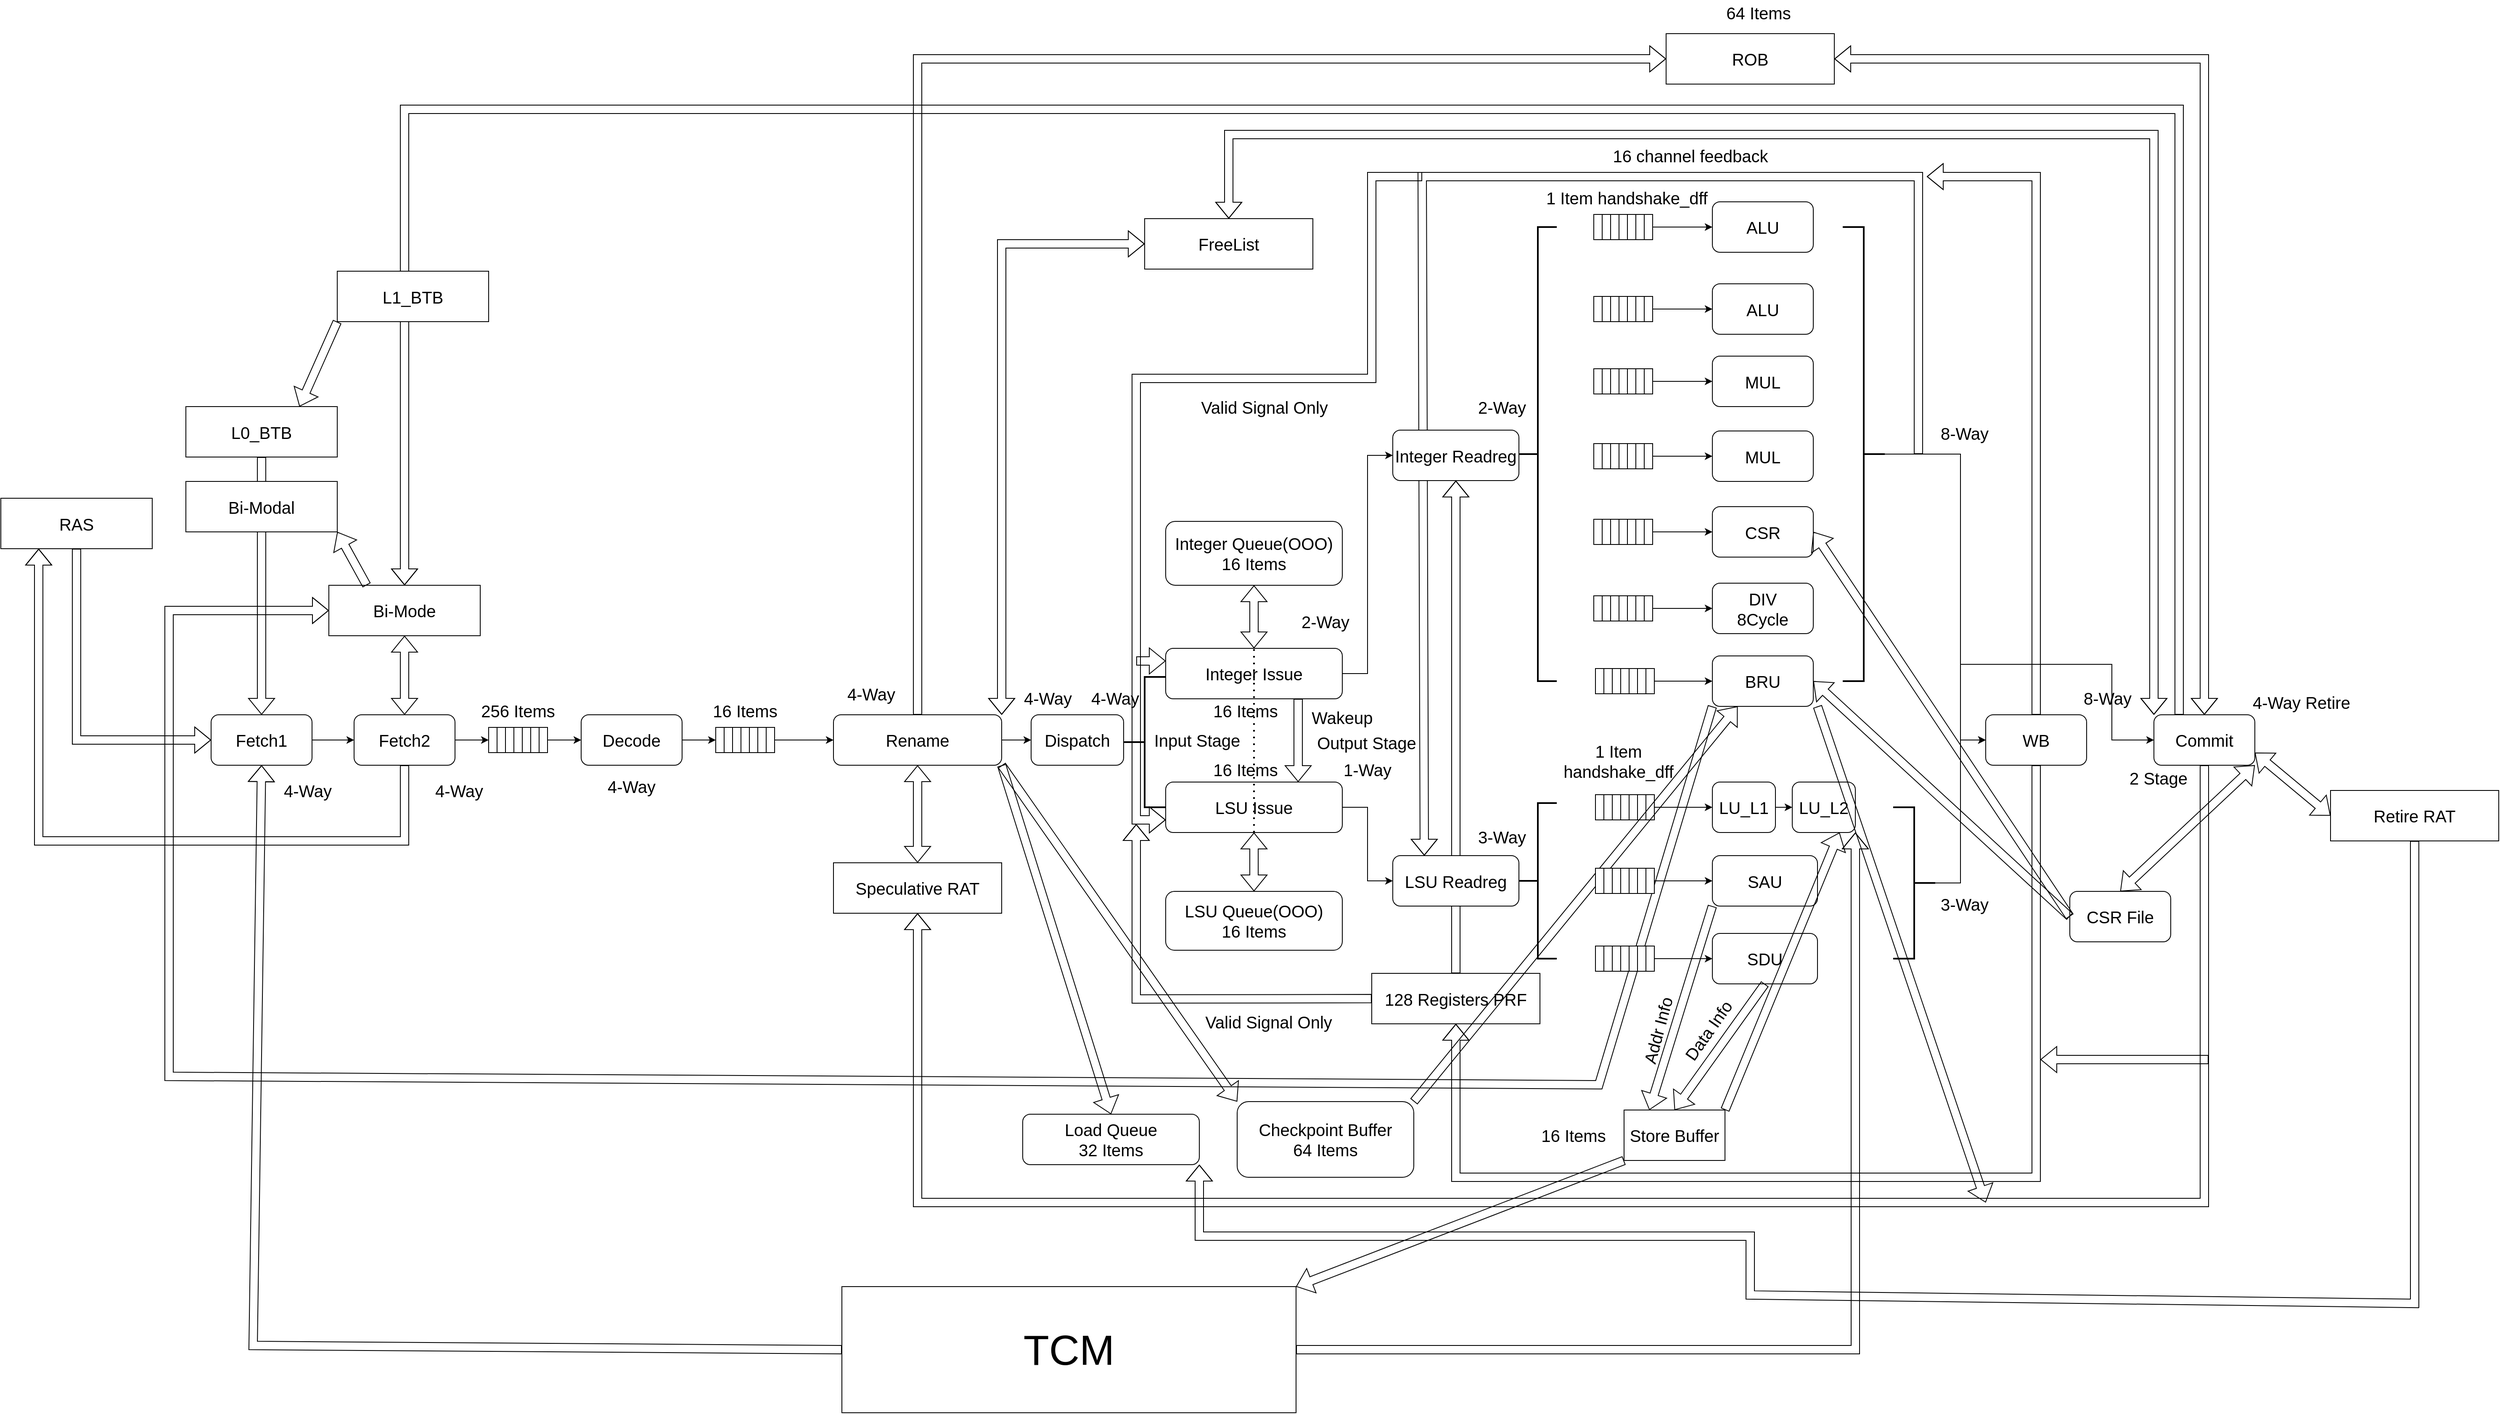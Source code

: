 <mxfile version="16.1.2" type="device"><diagram id="y05J4prO3M1sU4LA91ih" name="第 1 页"><mxGraphModel dx="4382" dy="3332" grid="1" gridSize="10" guides="1" tooltips="1" connect="1" arrows="1" fold="1" page="1" pageScale="1" pageWidth="827" pageHeight="1169" math="0" shadow="0"><root><mxCell id="0"/><mxCell id="1" parent="0"/><mxCell id="iAQOk-mYeoDbT9kB-Wvg-80" value="" style="shape=flexArrow;endArrow=classic;html=1;rounded=0;entryX=0;entryY=0.75;entryDx=0;entryDy=0;" parent="1" target="iAQOk-mYeoDbT9kB-Wvg-40" edge="1"><mxGeometry width="50" height="50" relative="1" as="geometry"><mxPoint x="1000" y="-480" as="sourcePoint"/><mxPoint x="640" y="300" as="targetPoint"/><Array as="points"><mxPoint x="940" y="-480"/><mxPoint x="940" y="-240"/><mxPoint x="660" y="-240"/><mxPoint x="660" y="240"/><mxPoint x="660" y="285"/></Array></mxGeometry></mxCell><mxCell id="iAQOk-mYeoDbT9kB-Wvg-61" value="" style="shape=flexArrow;endArrow=classic;html=1;rounded=0;entryX=0.25;entryY=0;entryDx=0;entryDy=0;" parent="1" target="iAQOk-mYeoDbT9kB-Wvg-46" edge="1"><mxGeometry width="50" height="50" relative="1" as="geometry"><mxPoint x="1590" y="-150" as="sourcePoint"/><mxPoint x="970" y="-480" as="targetPoint"/><Array as="points"><mxPoint x="1590" y="-480"/><mxPoint x="1000" y="-480"/></Array></mxGeometry></mxCell><mxCell id="B6zTXbKVNtr-f4S-mX8D-33" style="edgeStyle=none;rounded=0;orthogonalLoop=1;jettySize=auto;html=1;exitX=1;exitY=0.5;exitDx=0;exitDy=0;entryX=0;entryY=0.5;entryDx=0;entryDy=0;entryPerimeter=0;fontFamily=Helvetica;fontSize=12;fontColor=default;startSize=6;endSize=6;targetPerimeterSpacing=0;" parent="1" source="B6zTXbKVNtr-f4S-mX8D-1" target="B6zTXbKVNtr-f4S-mX8D-3" edge="1"><mxGeometry relative="1" as="geometry"/></mxCell><mxCell id="B6zTXbKVNtr-f4S-mX8D-1" value="Fetch2" style="rounded=1;whiteSpace=wrap;html=1;fontSize=20;" parent="1" vertex="1"><mxGeometry x="-270" y="160" width="120" height="60" as="geometry"/></mxCell><mxCell id="B6zTXbKVNtr-f4S-mX8D-29" value="" style="group" parent="1" vertex="1" connectable="0"><mxGeometry x="-110" y="175" width="70" height="30" as="geometry"/></mxCell><mxCell id="B6zTXbKVNtr-f4S-mX8D-3" value="" style="verticalLabelPosition=bottom;verticalAlign=top;html=1;shape=mxgraph.basic.rect;fillColor2=none;strokeWidth=1;size=17.76;indent=5;" parent="B6zTXbKVNtr-f4S-mX8D-29" vertex="1"><mxGeometry width="70" height="30" as="geometry"/></mxCell><mxCell id="B6zTXbKVNtr-f4S-mX8D-11" value="" style="shape=partialRectangle;whiteSpace=wrap;html=1;right=0;top=0;bottom=0;fillColor=none;routingCenterX=-0.5;" parent="B6zTXbKVNtr-f4S-mX8D-29" vertex="1"><mxGeometry x="10" width="10" height="30" as="geometry"/></mxCell><mxCell id="B6zTXbKVNtr-f4S-mX8D-12" value="" style="shape=partialRectangle;whiteSpace=wrap;html=1;right=0;top=0;bottom=0;fillColor=none;routingCenterX=-0.5;" parent="B6zTXbKVNtr-f4S-mX8D-29" vertex="1"><mxGeometry x="20" width="10" height="30" as="geometry"/></mxCell><mxCell id="B6zTXbKVNtr-f4S-mX8D-13" value="" style="shape=partialRectangle;whiteSpace=wrap;html=1;right=0;top=0;bottom=0;fillColor=none;routingCenterX=-0.5;" parent="B6zTXbKVNtr-f4S-mX8D-29" vertex="1"><mxGeometry x="30" width="10" height="30" as="geometry"/></mxCell><mxCell id="B6zTXbKVNtr-f4S-mX8D-14" value="" style="shape=partialRectangle;whiteSpace=wrap;html=1;right=0;top=0;bottom=0;fillColor=none;routingCenterX=-0.5;" parent="B6zTXbKVNtr-f4S-mX8D-29" vertex="1"><mxGeometry x="40" width="10" height="30" as="geometry"/></mxCell><mxCell id="B6zTXbKVNtr-f4S-mX8D-15" value="" style="shape=partialRectangle;whiteSpace=wrap;html=1;right=0;top=0;bottom=0;fillColor=none;routingCenterX=-0.5;" parent="B6zTXbKVNtr-f4S-mX8D-29" vertex="1"><mxGeometry x="50" width="10" height="30" as="geometry"/></mxCell><mxCell id="B6zTXbKVNtr-f4S-mX8D-16" value="" style="shape=partialRectangle;whiteSpace=wrap;html=1;right=0;top=0;bottom=0;fillColor=none;routingCenterX=-0.5;" parent="B6zTXbKVNtr-f4S-mX8D-29" vertex="1"><mxGeometry x="60" width="10" height="30" as="geometry"/></mxCell><mxCell id="B6zTXbKVNtr-f4S-mX8D-46" style="edgeStyle=none;rounded=0;orthogonalLoop=1;jettySize=auto;html=1;exitX=1;exitY=0.5;exitDx=0;exitDy=0;fontFamily=Helvetica;fontSize=20;fontColor=default;startSize=6;endSize=6;targetPerimeterSpacing=0;" parent="1" source="B6zTXbKVNtr-f4S-mX8D-34" target="B6zTXbKVNtr-f4S-mX8D-37" edge="1"><mxGeometry relative="1" as="geometry"/></mxCell><mxCell id="B6zTXbKVNtr-f4S-mX8D-34" value="Decode" style="rounded=1;whiteSpace=wrap;html=1;fontSize=20;" parent="1" vertex="1"><mxGeometry y="160" width="120" height="60" as="geometry"/></mxCell><mxCell id="B6zTXbKVNtr-f4S-mX8D-35" style="edgeStyle=none;rounded=0;orthogonalLoop=1;jettySize=auto;html=1;exitX=1;exitY=0.5;exitDx=0;exitDy=0;entryX=0;entryY=0.5;entryDx=0;entryDy=0;fontFamily=Helvetica;fontSize=20;fontColor=default;startSize=6;endSize=6;targetPerimeterSpacing=0;" parent="1" source="B6zTXbKVNtr-f4S-mX8D-16" target="B6zTXbKVNtr-f4S-mX8D-34" edge="1"><mxGeometry relative="1" as="geometry"/></mxCell><mxCell id="B6zTXbKVNtr-f4S-mX8D-36" value="" style="group" parent="1" vertex="1" connectable="0"><mxGeometry x="160" y="175" width="70" height="30" as="geometry"/></mxCell><mxCell id="B6zTXbKVNtr-f4S-mX8D-37" value="" style="verticalLabelPosition=bottom;verticalAlign=top;html=1;shape=mxgraph.basic.rect;fillColor2=none;strokeWidth=1;size=17.76;indent=5;" parent="B6zTXbKVNtr-f4S-mX8D-36" vertex="1"><mxGeometry width="70" height="30" as="geometry"/></mxCell><mxCell id="B6zTXbKVNtr-f4S-mX8D-38" value="" style="shape=partialRectangle;whiteSpace=wrap;html=1;right=0;top=0;bottom=0;fillColor=none;routingCenterX=-0.5;" parent="B6zTXbKVNtr-f4S-mX8D-36" vertex="1"><mxGeometry x="10" width="10" height="30" as="geometry"/></mxCell><mxCell id="B6zTXbKVNtr-f4S-mX8D-39" value="" style="shape=partialRectangle;whiteSpace=wrap;html=1;right=0;top=0;bottom=0;fillColor=none;routingCenterX=-0.5;" parent="B6zTXbKVNtr-f4S-mX8D-36" vertex="1"><mxGeometry x="20" width="10" height="30" as="geometry"/></mxCell><mxCell id="B6zTXbKVNtr-f4S-mX8D-40" value="" style="shape=partialRectangle;whiteSpace=wrap;html=1;right=0;top=0;bottom=0;fillColor=none;routingCenterX=-0.5;" parent="B6zTXbKVNtr-f4S-mX8D-36" vertex="1"><mxGeometry x="30" width="10" height="30" as="geometry"/></mxCell><mxCell id="B6zTXbKVNtr-f4S-mX8D-41" value="" style="shape=partialRectangle;whiteSpace=wrap;html=1;right=0;top=0;bottom=0;fillColor=none;routingCenterX=-0.5;" parent="B6zTXbKVNtr-f4S-mX8D-36" vertex="1"><mxGeometry x="40" width="10" height="30" as="geometry"/></mxCell><mxCell id="B6zTXbKVNtr-f4S-mX8D-42" value="" style="shape=partialRectangle;whiteSpace=wrap;html=1;right=0;top=0;bottom=0;fillColor=none;routingCenterX=-0.5;" parent="B6zTXbKVNtr-f4S-mX8D-36" vertex="1"><mxGeometry x="50" width="10" height="30" as="geometry"/></mxCell><mxCell id="B6zTXbKVNtr-f4S-mX8D-43" value="" style="shape=partialRectangle;whiteSpace=wrap;html=1;right=0;top=0;bottom=0;fillColor=none;routingCenterX=-0.5;" parent="B6zTXbKVNtr-f4S-mX8D-36" vertex="1"><mxGeometry x="60" width="10" height="30" as="geometry"/></mxCell><mxCell id="B6zTXbKVNtr-f4S-mX8D-190" style="edgeStyle=orthogonalEdgeStyle;shape=flexArrow;rounded=0;orthogonalLoop=1;jettySize=auto;html=1;exitX=0.5;exitY=0;exitDx=0;exitDy=0;entryX=0;entryY=0.5;entryDx=0;entryDy=0;fontFamily=Helvetica;fontSize=20;fontColor=default;targetPerimeterSpacing=0;" parent="1" source="B6zTXbKVNtr-f4S-mX8D-44" target="B6zTXbKVNtr-f4S-mX8D-184" edge="1"><mxGeometry relative="1" as="geometry"/></mxCell><mxCell id="iAQOk-mYeoDbT9kB-Wvg-27" style="edgeStyle=orthogonalEdgeStyle;rounded=0;orthogonalLoop=1;jettySize=auto;html=1;exitX=1;exitY=0.5;exitDx=0;exitDy=0;entryX=0;entryY=0.5;entryDx=0;entryDy=0;" parent="1" source="B6zTXbKVNtr-f4S-mX8D-44" target="iAQOk-mYeoDbT9kB-Wvg-26" edge="1"><mxGeometry relative="1" as="geometry"/></mxCell><mxCell id="B6zTXbKVNtr-f4S-mX8D-44" value="Rename" style="rounded=1;whiteSpace=wrap;html=1;fontSize=20;" parent="1" vertex="1"><mxGeometry x="300" y="160" width="200" height="60" as="geometry"/></mxCell><mxCell id="B6zTXbKVNtr-f4S-mX8D-45" style="edgeStyle=none;rounded=0;orthogonalLoop=1;jettySize=auto;html=1;exitX=1;exitY=0.5;exitDx=0;exitDy=0;entryX=0;entryY=0.5;entryDx=0;entryDy=0;fontFamily=Helvetica;fontSize=20;fontColor=default;startSize=6;endSize=6;targetPerimeterSpacing=0;" parent="1" source="B6zTXbKVNtr-f4S-mX8D-43" target="B6zTXbKVNtr-f4S-mX8D-44" edge="1"><mxGeometry relative="1" as="geometry"/></mxCell><mxCell id="B6zTXbKVNtr-f4S-mX8D-49" value="" style="strokeWidth=2;html=1;shape=mxgraph.flowchart.annotation_2;align=left;labelPosition=right;pointerEvents=1;fontFamily=Helvetica;fontSize=20;fontColor=default;fillColor=none;gradientColor=none;" parent="1" vertex="1"><mxGeometry x="1115" y="-420" width="45" height="540" as="geometry"/></mxCell><mxCell id="B6zTXbKVNtr-f4S-mX8D-51" value="" style="group" parent="1" vertex="1" connectable="0"><mxGeometry x="1204" y="-435.0" width="70" height="30" as="geometry"/></mxCell><mxCell id="B6zTXbKVNtr-f4S-mX8D-130" value="" style="group" parent="B6zTXbKVNtr-f4S-mX8D-51" vertex="1" connectable="0"><mxGeometry width="70" height="30" as="geometry"/></mxCell><mxCell id="B6zTXbKVNtr-f4S-mX8D-52" value="" style="verticalLabelPosition=bottom;verticalAlign=top;html=1;shape=mxgraph.basic.rect;fillColor2=none;strokeWidth=1;size=17.76;indent=5;" parent="B6zTXbKVNtr-f4S-mX8D-130" vertex="1"><mxGeometry width="70" height="30" as="geometry"/></mxCell><mxCell id="B6zTXbKVNtr-f4S-mX8D-129" value="" style="group" parent="B6zTXbKVNtr-f4S-mX8D-130" vertex="1" connectable="0"><mxGeometry x="10" width="60" height="30" as="geometry"/></mxCell><mxCell id="B6zTXbKVNtr-f4S-mX8D-53" value="" style="shape=partialRectangle;whiteSpace=wrap;html=1;right=0;top=0;bottom=0;fillColor=none;routingCenterX=-0.5;" parent="B6zTXbKVNtr-f4S-mX8D-129" vertex="1"><mxGeometry width="10" height="30" as="geometry"/></mxCell><mxCell id="B6zTXbKVNtr-f4S-mX8D-54" value="" style="shape=partialRectangle;whiteSpace=wrap;html=1;right=0;top=0;bottom=0;fillColor=none;routingCenterX=-0.5;" parent="B6zTXbKVNtr-f4S-mX8D-129" vertex="1"><mxGeometry x="10" width="10" height="30" as="geometry"/></mxCell><mxCell id="B6zTXbKVNtr-f4S-mX8D-55" value="" style="shape=partialRectangle;whiteSpace=wrap;html=1;right=0;top=0;bottom=0;fillColor=none;routingCenterX=-0.5;" parent="B6zTXbKVNtr-f4S-mX8D-129" vertex="1"><mxGeometry x="20" width="10" height="30" as="geometry"/></mxCell><mxCell id="B6zTXbKVNtr-f4S-mX8D-56" value="" style="shape=partialRectangle;whiteSpace=wrap;html=1;right=0;top=0;bottom=0;fillColor=none;routingCenterX=-0.5;" parent="B6zTXbKVNtr-f4S-mX8D-129" vertex="1"><mxGeometry x="30" width="10" height="30" as="geometry"/></mxCell><mxCell id="B6zTXbKVNtr-f4S-mX8D-57" value="" style="shape=partialRectangle;whiteSpace=wrap;html=1;right=0;top=0;bottom=0;fillColor=none;routingCenterX=-0.5;" parent="B6zTXbKVNtr-f4S-mX8D-129" vertex="1"><mxGeometry x="40" width="10" height="30" as="geometry"/></mxCell><mxCell id="B6zTXbKVNtr-f4S-mX8D-58" value="" style="shape=partialRectangle;whiteSpace=wrap;html=1;right=0;top=0;bottom=0;fillColor=none;routingCenterX=-0.5;" parent="B6zTXbKVNtr-f4S-mX8D-129" vertex="1"><mxGeometry x="50" width="10" height="30" as="geometry"/></mxCell><mxCell id="B6zTXbKVNtr-f4S-mX8D-131" style="edgeStyle=none;rounded=0;orthogonalLoop=1;jettySize=auto;html=1;exitX=0;exitY=0.25;exitDx=0;exitDy=0;fontFamily=Helvetica;fontSize=20;fontColor=default;startSize=6;endSize=6;targetPerimeterSpacing=0;" parent="B6zTXbKVNtr-f4S-mX8D-129" source="B6zTXbKVNtr-f4S-mX8D-53" target="B6zTXbKVNtr-f4S-mX8D-53" edge="1"><mxGeometry relative="1" as="geometry"/></mxCell><mxCell id="B6zTXbKVNtr-f4S-mX8D-60" value="" style="group" parent="1" vertex="1" connectable="0"><mxGeometry x="1204" y="-337.5" width="70" height="30" as="geometry"/></mxCell><mxCell id="B6zTXbKVNtr-f4S-mX8D-61" value="" style="verticalLabelPosition=bottom;verticalAlign=top;html=1;shape=mxgraph.basic.rect;fillColor2=none;strokeWidth=1;size=17.76;indent=5;" parent="B6zTXbKVNtr-f4S-mX8D-60" vertex="1"><mxGeometry width="70" height="30" as="geometry"/></mxCell><mxCell id="B6zTXbKVNtr-f4S-mX8D-62" value="" style="shape=partialRectangle;whiteSpace=wrap;html=1;right=0;top=0;bottom=0;fillColor=none;routingCenterX=-0.5;" parent="B6zTXbKVNtr-f4S-mX8D-60" vertex="1"><mxGeometry x="10" width="10" height="30" as="geometry"/></mxCell><mxCell id="B6zTXbKVNtr-f4S-mX8D-63" value="" style="shape=partialRectangle;whiteSpace=wrap;html=1;right=0;top=0;bottom=0;fillColor=none;routingCenterX=-0.5;" parent="B6zTXbKVNtr-f4S-mX8D-60" vertex="1"><mxGeometry x="20" width="10" height="30" as="geometry"/></mxCell><mxCell id="B6zTXbKVNtr-f4S-mX8D-64" value="" style="shape=partialRectangle;whiteSpace=wrap;html=1;right=0;top=0;bottom=0;fillColor=none;routingCenterX=-0.5;" parent="B6zTXbKVNtr-f4S-mX8D-60" vertex="1"><mxGeometry x="30" width="10" height="30" as="geometry"/></mxCell><mxCell id="B6zTXbKVNtr-f4S-mX8D-65" value="" style="shape=partialRectangle;whiteSpace=wrap;html=1;right=0;top=0;bottom=0;fillColor=none;routingCenterX=-0.5;" parent="B6zTXbKVNtr-f4S-mX8D-60" vertex="1"><mxGeometry x="40" width="10" height="30" as="geometry"/></mxCell><mxCell id="B6zTXbKVNtr-f4S-mX8D-66" value="" style="shape=partialRectangle;whiteSpace=wrap;html=1;right=0;top=0;bottom=0;fillColor=none;routingCenterX=-0.5;" parent="B6zTXbKVNtr-f4S-mX8D-60" vertex="1"><mxGeometry x="50" width="10" height="30" as="geometry"/></mxCell><mxCell id="B6zTXbKVNtr-f4S-mX8D-67" value="" style="shape=partialRectangle;whiteSpace=wrap;html=1;right=0;top=0;bottom=0;fillColor=none;routingCenterX=-0.5;" parent="B6zTXbKVNtr-f4S-mX8D-60" vertex="1"><mxGeometry x="60" width="10" height="30" as="geometry"/></mxCell><mxCell id="B6zTXbKVNtr-f4S-mX8D-69" value="" style="group" parent="1" vertex="1" connectable="0"><mxGeometry x="1204" y="-251.5" width="70" height="30" as="geometry"/></mxCell><mxCell id="B6zTXbKVNtr-f4S-mX8D-70" value="" style="verticalLabelPosition=bottom;verticalAlign=top;html=1;shape=mxgraph.basic.rect;fillColor2=none;strokeWidth=1;size=17.76;indent=5;" parent="B6zTXbKVNtr-f4S-mX8D-69" vertex="1"><mxGeometry width="70" height="30" as="geometry"/></mxCell><mxCell id="B6zTXbKVNtr-f4S-mX8D-71" value="" style="shape=partialRectangle;whiteSpace=wrap;html=1;right=0;top=0;bottom=0;fillColor=none;routingCenterX=-0.5;" parent="B6zTXbKVNtr-f4S-mX8D-69" vertex="1"><mxGeometry x="10" width="10" height="30" as="geometry"/></mxCell><mxCell id="B6zTXbKVNtr-f4S-mX8D-72" value="" style="shape=partialRectangle;whiteSpace=wrap;html=1;right=0;top=0;bottom=0;fillColor=none;routingCenterX=-0.5;" parent="B6zTXbKVNtr-f4S-mX8D-69" vertex="1"><mxGeometry x="20" width="10" height="30" as="geometry"/></mxCell><mxCell id="B6zTXbKVNtr-f4S-mX8D-73" value="" style="shape=partialRectangle;whiteSpace=wrap;html=1;right=0;top=0;bottom=0;fillColor=none;routingCenterX=-0.5;" parent="B6zTXbKVNtr-f4S-mX8D-69" vertex="1"><mxGeometry x="30" width="10" height="30" as="geometry"/></mxCell><mxCell id="B6zTXbKVNtr-f4S-mX8D-74" value="" style="shape=partialRectangle;whiteSpace=wrap;html=1;right=0;top=0;bottom=0;fillColor=none;routingCenterX=-0.5;" parent="B6zTXbKVNtr-f4S-mX8D-69" vertex="1"><mxGeometry x="40" width="10" height="30" as="geometry"/></mxCell><mxCell id="B6zTXbKVNtr-f4S-mX8D-75" value="" style="shape=partialRectangle;whiteSpace=wrap;html=1;right=0;top=0;bottom=0;fillColor=none;routingCenterX=-0.5;" parent="B6zTXbKVNtr-f4S-mX8D-69" vertex="1"><mxGeometry x="50" width="10" height="30" as="geometry"/></mxCell><mxCell id="B6zTXbKVNtr-f4S-mX8D-76" value="" style="shape=partialRectangle;whiteSpace=wrap;html=1;right=0;top=0;bottom=0;fillColor=none;routingCenterX=-0.5;" parent="B6zTXbKVNtr-f4S-mX8D-69" vertex="1"><mxGeometry x="60" width="10" height="30" as="geometry"/></mxCell><mxCell id="B6zTXbKVNtr-f4S-mX8D-77" value="" style="group" parent="1" vertex="1" connectable="0"><mxGeometry x="1204" y="-162.5" width="70" height="30" as="geometry"/></mxCell><mxCell id="B6zTXbKVNtr-f4S-mX8D-78" value="" style="verticalLabelPosition=bottom;verticalAlign=top;html=1;shape=mxgraph.basic.rect;fillColor2=none;strokeWidth=1;size=17.76;indent=5;" parent="B6zTXbKVNtr-f4S-mX8D-77" vertex="1"><mxGeometry width="70" height="30" as="geometry"/></mxCell><mxCell id="B6zTXbKVNtr-f4S-mX8D-79" value="" style="shape=partialRectangle;whiteSpace=wrap;html=1;right=0;top=0;bottom=0;fillColor=none;routingCenterX=-0.5;" parent="B6zTXbKVNtr-f4S-mX8D-77" vertex="1"><mxGeometry x="10" width="10" height="30" as="geometry"/></mxCell><mxCell id="B6zTXbKVNtr-f4S-mX8D-80" value="" style="shape=partialRectangle;whiteSpace=wrap;html=1;right=0;top=0;bottom=0;fillColor=none;routingCenterX=-0.5;" parent="B6zTXbKVNtr-f4S-mX8D-77" vertex="1"><mxGeometry x="20" width="10" height="30" as="geometry"/></mxCell><mxCell id="B6zTXbKVNtr-f4S-mX8D-81" value="" style="shape=partialRectangle;whiteSpace=wrap;html=1;right=0;top=0;bottom=0;fillColor=none;routingCenterX=-0.5;" parent="B6zTXbKVNtr-f4S-mX8D-77" vertex="1"><mxGeometry x="30" width="10" height="30" as="geometry"/></mxCell><mxCell id="B6zTXbKVNtr-f4S-mX8D-82" value="" style="shape=partialRectangle;whiteSpace=wrap;html=1;right=0;top=0;bottom=0;fillColor=none;routingCenterX=-0.5;" parent="B6zTXbKVNtr-f4S-mX8D-77" vertex="1"><mxGeometry x="40" width="10" height="30" as="geometry"/></mxCell><mxCell id="B6zTXbKVNtr-f4S-mX8D-83" value="" style="shape=partialRectangle;whiteSpace=wrap;html=1;right=0;top=0;bottom=0;fillColor=none;routingCenterX=-0.5;" parent="B6zTXbKVNtr-f4S-mX8D-77" vertex="1"><mxGeometry x="50" width="10" height="30" as="geometry"/></mxCell><mxCell id="B6zTXbKVNtr-f4S-mX8D-84" value="" style="shape=partialRectangle;whiteSpace=wrap;html=1;right=0;top=0;bottom=0;fillColor=none;routingCenterX=-0.5;" parent="B6zTXbKVNtr-f4S-mX8D-77" vertex="1"><mxGeometry x="60" width="10" height="30" as="geometry"/></mxCell><mxCell id="B6zTXbKVNtr-f4S-mX8D-85" value="" style="group" parent="1" vertex="1" connectable="0"><mxGeometry x="1204" y="-72.5" width="70" height="30" as="geometry"/></mxCell><mxCell id="B6zTXbKVNtr-f4S-mX8D-86" value="" style="verticalLabelPosition=bottom;verticalAlign=top;html=1;shape=mxgraph.basic.rect;fillColor2=none;strokeWidth=1;size=17.76;indent=5;" parent="B6zTXbKVNtr-f4S-mX8D-85" vertex="1"><mxGeometry width="70" height="30" as="geometry"/></mxCell><mxCell id="B6zTXbKVNtr-f4S-mX8D-87" value="" style="shape=partialRectangle;whiteSpace=wrap;html=1;right=0;top=0;bottom=0;fillColor=none;routingCenterX=-0.5;" parent="B6zTXbKVNtr-f4S-mX8D-85" vertex="1"><mxGeometry x="10" width="10" height="30" as="geometry"/></mxCell><mxCell id="B6zTXbKVNtr-f4S-mX8D-88" value="" style="shape=partialRectangle;whiteSpace=wrap;html=1;right=0;top=0;bottom=0;fillColor=none;routingCenterX=-0.5;" parent="B6zTXbKVNtr-f4S-mX8D-85" vertex="1"><mxGeometry x="20" width="10" height="30" as="geometry"/></mxCell><mxCell id="B6zTXbKVNtr-f4S-mX8D-89" value="" style="shape=partialRectangle;whiteSpace=wrap;html=1;right=0;top=0;bottom=0;fillColor=none;routingCenterX=-0.5;" parent="B6zTXbKVNtr-f4S-mX8D-85" vertex="1"><mxGeometry x="30" width="10" height="30" as="geometry"/></mxCell><mxCell id="B6zTXbKVNtr-f4S-mX8D-90" value="" style="shape=partialRectangle;whiteSpace=wrap;html=1;right=0;top=0;bottom=0;fillColor=none;routingCenterX=-0.5;" parent="B6zTXbKVNtr-f4S-mX8D-85" vertex="1"><mxGeometry x="40" width="10" height="30" as="geometry"/></mxCell><mxCell id="B6zTXbKVNtr-f4S-mX8D-91" value="" style="shape=partialRectangle;whiteSpace=wrap;html=1;right=0;top=0;bottom=0;fillColor=none;routingCenterX=-0.5;" parent="B6zTXbKVNtr-f4S-mX8D-85" vertex="1"><mxGeometry x="50" width="10" height="30" as="geometry"/></mxCell><mxCell id="B6zTXbKVNtr-f4S-mX8D-92" value="" style="shape=partialRectangle;whiteSpace=wrap;html=1;right=0;top=0;bottom=0;fillColor=none;routingCenterX=-0.5;" parent="B6zTXbKVNtr-f4S-mX8D-85" vertex="1"><mxGeometry x="60" width="10" height="30" as="geometry"/></mxCell><mxCell id="B6zTXbKVNtr-f4S-mX8D-93" value="" style="group" parent="1" vertex="1" connectable="0"><mxGeometry x="1204" y="18.5" width="70" height="30" as="geometry"/></mxCell><mxCell id="B6zTXbKVNtr-f4S-mX8D-94" value="" style="verticalLabelPosition=bottom;verticalAlign=top;html=1;shape=mxgraph.basic.rect;fillColor2=none;strokeWidth=1;size=17.76;indent=5;" parent="B6zTXbKVNtr-f4S-mX8D-93" vertex="1"><mxGeometry width="70" height="30" as="geometry"/></mxCell><mxCell id="B6zTXbKVNtr-f4S-mX8D-95" value="" style="shape=partialRectangle;whiteSpace=wrap;html=1;right=0;top=0;bottom=0;fillColor=none;routingCenterX=-0.5;" parent="B6zTXbKVNtr-f4S-mX8D-93" vertex="1"><mxGeometry x="10" width="10" height="30" as="geometry"/></mxCell><mxCell id="B6zTXbKVNtr-f4S-mX8D-96" value="" style="shape=partialRectangle;whiteSpace=wrap;html=1;right=0;top=0;bottom=0;fillColor=none;routingCenterX=-0.5;" parent="B6zTXbKVNtr-f4S-mX8D-93" vertex="1"><mxGeometry x="20" width="10" height="30" as="geometry"/></mxCell><mxCell id="B6zTXbKVNtr-f4S-mX8D-97" value="" style="shape=partialRectangle;whiteSpace=wrap;html=1;right=0;top=0;bottom=0;fillColor=none;routingCenterX=-0.5;" parent="B6zTXbKVNtr-f4S-mX8D-93" vertex="1"><mxGeometry x="30" width="10" height="30" as="geometry"/></mxCell><mxCell id="B6zTXbKVNtr-f4S-mX8D-98" value="" style="shape=partialRectangle;whiteSpace=wrap;html=1;right=0;top=0;bottom=0;fillColor=none;routingCenterX=-0.5;" parent="B6zTXbKVNtr-f4S-mX8D-93" vertex="1"><mxGeometry x="40" width="10" height="30" as="geometry"/></mxCell><mxCell id="B6zTXbKVNtr-f4S-mX8D-99" value="" style="shape=partialRectangle;whiteSpace=wrap;html=1;right=0;top=0;bottom=0;fillColor=none;routingCenterX=-0.5;" parent="B6zTXbKVNtr-f4S-mX8D-93" vertex="1"><mxGeometry x="50" width="10" height="30" as="geometry"/></mxCell><mxCell id="B6zTXbKVNtr-f4S-mX8D-100" value="" style="shape=partialRectangle;whiteSpace=wrap;html=1;right=0;top=0;bottom=0;fillColor=none;routingCenterX=-0.5;" parent="B6zTXbKVNtr-f4S-mX8D-93" vertex="1"><mxGeometry x="60" width="10" height="30" as="geometry"/></mxCell><mxCell id="B6zTXbKVNtr-f4S-mX8D-101" value="" style="group" parent="1" vertex="1" connectable="0"><mxGeometry x="1206" y="255" width="70" height="30" as="geometry"/></mxCell><mxCell id="B6zTXbKVNtr-f4S-mX8D-102" value="" style="verticalLabelPosition=bottom;verticalAlign=top;html=1;shape=mxgraph.basic.rect;fillColor2=none;strokeWidth=1;size=17.76;indent=5;" parent="B6zTXbKVNtr-f4S-mX8D-101" vertex="1"><mxGeometry width="70" height="30" as="geometry"/></mxCell><mxCell id="B6zTXbKVNtr-f4S-mX8D-103" value="" style="shape=partialRectangle;whiteSpace=wrap;html=1;right=0;top=0;bottom=0;fillColor=none;routingCenterX=-0.5;" parent="B6zTXbKVNtr-f4S-mX8D-101" vertex="1"><mxGeometry x="10" width="10" height="30" as="geometry"/></mxCell><mxCell id="B6zTXbKVNtr-f4S-mX8D-104" value="" style="shape=partialRectangle;whiteSpace=wrap;html=1;right=0;top=0;bottom=0;fillColor=none;routingCenterX=-0.5;" parent="B6zTXbKVNtr-f4S-mX8D-101" vertex="1"><mxGeometry x="20" width="10" height="30" as="geometry"/></mxCell><mxCell id="B6zTXbKVNtr-f4S-mX8D-105" value="" style="shape=partialRectangle;whiteSpace=wrap;html=1;right=0;top=0;bottom=0;fillColor=none;routingCenterX=-0.5;" parent="B6zTXbKVNtr-f4S-mX8D-101" vertex="1"><mxGeometry x="30" width="10" height="30" as="geometry"/></mxCell><mxCell id="B6zTXbKVNtr-f4S-mX8D-106" value="" style="shape=partialRectangle;whiteSpace=wrap;html=1;right=0;top=0;bottom=0;fillColor=none;routingCenterX=-0.5;" parent="B6zTXbKVNtr-f4S-mX8D-101" vertex="1"><mxGeometry x="40" width="10" height="30" as="geometry"/></mxCell><mxCell id="B6zTXbKVNtr-f4S-mX8D-107" value="" style="shape=partialRectangle;whiteSpace=wrap;html=1;right=0;top=0;bottom=0;fillColor=none;routingCenterX=-0.5;" parent="B6zTXbKVNtr-f4S-mX8D-101" vertex="1"><mxGeometry x="50" width="10" height="30" as="geometry"/></mxCell><mxCell id="B6zTXbKVNtr-f4S-mX8D-108" value="" style="shape=partialRectangle;whiteSpace=wrap;html=1;right=0;top=0;bottom=0;fillColor=none;routingCenterX=-0.5;" parent="B6zTXbKVNtr-f4S-mX8D-101" vertex="1"><mxGeometry x="60" width="10" height="30" as="geometry"/></mxCell><mxCell id="B6zTXbKVNtr-f4S-mX8D-109" value="" style="group" parent="1" vertex="1" connectable="0"><mxGeometry x="1206" y="105.0" width="70" height="30" as="geometry"/></mxCell><mxCell id="B6zTXbKVNtr-f4S-mX8D-110" value="" style="verticalLabelPosition=bottom;verticalAlign=top;html=1;shape=mxgraph.basic.rect;fillColor2=none;strokeWidth=1;size=17.76;indent=5;" parent="B6zTXbKVNtr-f4S-mX8D-109" vertex="1"><mxGeometry width="70" height="30" as="geometry"/></mxCell><mxCell id="B6zTXbKVNtr-f4S-mX8D-111" value="" style="shape=partialRectangle;whiteSpace=wrap;html=1;right=0;top=0;bottom=0;fillColor=none;routingCenterX=-0.5;" parent="B6zTXbKVNtr-f4S-mX8D-109" vertex="1"><mxGeometry x="10" width="10" height="30" as="geometry"/></mxCell><mxCell id="B6zTXbKVNtr-f4S-mX8D-112" value="" style="shape=partialRectangle;whiteSpace=wrap;html=1;right=0;top=0;bottom=0;fillColor=none;routingCenterX=-0.5;" parent="B6zTXbKVNtr-f4S-mX8D-109" vertex="1"><mxGeometry x="20" width="10" height="30" as="geometry"/></mxCell><mxCell id="B6zTXbKVNtr-f4S-mX8D-113" value="" style="shape=partialRectangle;whiteSpace=wrap;html=1;right=0;top=0;bottom=0;fillColor=none;routingCenterX=-0.5;" parent="B6zTXbKVNtr-f4S-mX8D-109" vertex="1"><mxGeometry x="30" width="10" height="30" as="geometry"/></mxCell><mxCell id="B6zTXbKVNtr-f4S-mX8D-114" value="" style="shape=partialRectangle;whiteSpace=wrap;html=1;right=0;top=0;bottom=0;fillColor=none;routingCenterX=-0.5;" parent="B6zTXbKVNtr-f4S-mX8D-109" vertex="1"><mxGeometry x="40" width="10" height="30" as="geometry"/></mxCell><mxCell id="B6zTXbKVNtr-f4S-mX8D-115" value="" style="shape=partialRectangle;whiteSpace=wrap;html=1;right=0;top=0;bottom=0;fillColor=none;routingCenterX=-0.5;" parent="B6zTXbKVNtr-f4S-mX8D-109" vertex="1"><mxGeometry x="50" width="10" height="30" as="geometry"/></mxCell><mxCell id="B6zTXbKVNtr-f4S-mX8D-116" value="" style="shape=partialRectangle;whiteSpace=wrap;html=1;right=0;top=0;bottom=0;fillColor=none;routingCenterX=-0.5;" parent="B6zTXbKVNtr-f4S-mX8D-109" vertex="1"><mxGeometry x="60" width="10" height="30" as="geometry"/></mxCell><mxCell id="B6zTXbKVNtr-f4S-mX8D-121" value="ALU" style="whiteSpace=wrap;html=1;fontSize=20;rounded=1;" parent="1" vertex="1"><mxGeometry x="1345" y="-450" width="120" height="60" as="geometry"/></mxCell><mxCell id="B6zTXbKVNtr-f4S-mX8D-122" value="ALU" style="whiteSpace=wrap;html=1;fontSize=20;rounded=1;" parent="1" vertex="1"><mxGeometry x="1345" y="-352.5" width="120" height="60" as="geometry"/></mxCell><mxCell id="B6zTXbKVNtr-f4S-mX8D-123" value="MUL" style="whiteSpace=wrap;html=1;fontSize=20;rounded=1;" parent="1" vertex="1"><mxGeometry x="1345" y="-266.5" width="120" height="60" as="geometry"/></mxCell><mxCell id="B6zTXbKVNtr-f4S-mX8D-124" value="MUL" style="whiteSpace=wrap;html=1;fontSize=20;rounded=1;" parent="1" vertex="1"><mxGeometry x="1345" y="-177.5" width="120" height="60" as="geometry"/></mxCell><mxCell id="B6zTXbKVNtr-f4S-mX8D-125" value="CSR" style="whiteSpace=wrap;html=1;fontSize=20;rounded=1;" parent="1" vertex="1"><mxGeometry x="1345" y="-87.5" width="120" height="60" as="geometry"/></mxCell><mxCell id="B6zTXbKVNtr-f4S-mX8D-126" value="DIV&lt;br&gt;8Cycle" style="whiteSpace=wrap;html=1;fontSize=20;rounded=1;" parent="1" vertex="1"><mxGeometry x="1345" y="3.5" width="120" height="60" as="geometry"/></mxCell><mxCell id="B6zTXbKVNtr-f4S-mX8D-128" value="BRU" style="whiteSpace=wrap;html=1;fontSize=20;rounded=1;" parent="1" vertex="1"><mxGeometry x="1345" y="90" width="120" height="60" as="geometry"/></mxCell><mxCell id="B6zTXbKVNtr-f4S-mX8D-136" style="edgeStyle=none;rounded=0;orthogonalLoop=1;jettySize=auto;html=1;exitX=0;exitY=0.5;exitDx=0;exitDy=0;exitPerimeter=0;entryX=0;entryY=0.5;entryDx=0;entryDy=0;fontFamily=Helvetica;fontSize=20;fontColor=default;startSize=6;endSize=6;targetPerimeterSpacing=0;" parent="1" source="B6zTXbKVNtr-f4S-mX8D-134" target="B6zTXbKVNtr-f4S-mX8D-135" edge="1"><mxGeometry relative="1" as="geometry"><Array as="points"><mxPoint x="1640" y="-150"/><mxPoint x="1640" y="190"/></Array></mxGeometry></mxCell><mxCell id="B6zTXbKVNtr-f4S-mX8D-134" value="" style="strokeWidth=2;html=1;shape=mxgraph.flowchart.annotation_2;align=left;labelPosition=right;pointerEvents=1;fontFamily=Helvetica;fontSize=20;fontColor=default;fillColor=none;gradientColor=none;direction=west;" parent="1" vertex="1"><mxGeometry x="1500" y="-420" width="50" height="540" as="geometry"/></mxCell><mxCell id="B6zTXbKVNtr-f4S-mX8D-138" value="" style="edgeStyle=none;rounded=0;orthogonalLoop=1;jettySize=auto;html=1;fontFamily=Helvetica;fontSize=20;fontColor=default;startSize=6;endSize=6;targetPerimeterSpacing=0;" parent="1" target="B6zTXbKVNtr-f4S-mX8D-137" edge="1"><mxGeometry relative="1" as="geometry"><mxPoint x="1640" y="100" as="sourcePoint"/><Array as="points"><mxPoint x="1820" y="100"/><mxPoint x="1820" y="190"/></Array></mxGeometry></mxCell><mxCell id="B6zTXbKVNtr-f4S-mX8D-198" style="edgeStyle=orthogonalEdgeStyle;shape=flexArrow;rounded=0;orthogonalLoop=1;jettySize=auto;html=1;entryX=0.5;entryY=0;entryDx=0;entryDy=0;fontFamily=Helvetica;fontSize=20;fontColor=default;targetPerimeterSpacing=0;exitX=0.25;exitY=0;exitDx=0;exitDy=0;" parent="1" source="B6zTXbKVNtr-f4S-mX8D-137" target="B6zTXbKVNtr-f4S-mX8D-165" edge="1"><mxGeometry relative="1" as="geometry"><Array as="points"><mxPoint x="1900" y="-560"/><mxPoint x="-210" y="-560"/></Array><mxPoint x="1820" y="155" as="sourcePoint"/><mxPoint x="180" y="-260" as="targetPoint"/></mxGeometry></mxCell><mxCell id="B6zTXbKVNtr-f4S-mX8D-208" style="edgeStyle=orthogonalEdgeStyle;shape=flexArrow;rounded=0;orthogonalLoop=1;jettySize=auto;html=1;exitX=0.5;exitY=1;exitDx=0;exitDy=0;entryX=0.5;entryY=1;entryDx=0;entryDy=0;fontFamily=Helvetica;fontSize=20;fontColor=default;targetPerimeterSpacing=0;" parent="1" source="B6zTXbKVNtr-f4S-mX8D-135" target="B6zTXbKVNtr-f4S-mX8D-176" edge="1"><mxGeometry relative="1" as="geometry"><Array as="points"><mxPoint x="1730" y="710"/><mxPoint x="1040" y="710"/></Array></mxGeometry></mxCell><mxCell id="B6zTXbKVNtr-f4S-mX8D-135" value="WB" style="whiteSpace=wrap;html=1;fontSize=20;rounded=1;" parent="1" vertex="1"><mxGeometry x="1670" y="160" width="120" height="60" as="geometry"/></mxCell><mxCell id="B6zTXbKVNtr-f4S-mX8D-209" style="edgeStyle=orthogonalEdgeStyle;shape=flexArrow;rounded=0;orthogonalLoop=1;jettySize=auto;html=1;exitX=0.5;exitY=1;exitDx=0;exitDy=0;entryX=0.5;entryY=1;entryDx=0;entryDy=0;fontFamily=Helvetica;fontSize=20;fontColor=default;targetPerimeterSpacing=0;" parent="1" source="B6zTXbKVNtr-f4S-mX8D-137" target="B6zTXbKVNtr-f4S-mX8D-177" edge="1"><mxGeometry relative="1" as="geometry"><Array as="points"><mxPoint x="1930" y="740"/><mxPoint x="400" y="740"/></Array></mxGeometry></mxCell><mxCell id="B6zTXbKVNtr-f4S-mX8D-137" value="Commit" style="whiteSpace=wrap;html=1;fontSize=20;rounded=1;" parent="1" vertex="1"><mxGeometry x="1870" y="160" width="120" height="60" as="geometry"/></mxCell><mxCell id="B6zTXbKVNtr-f4S-mX8D-139" value="Integer Readreg" style="rounded=1;whiteSpace=wrap;html=1;fontSize=20;" parent="1" vertex="1"><mxGeometry x="965" y="-178.5" width="150" height="60" as="geometry"/></mxCell><mxCell id="B6zTXbKVNtr-f4S-mX8D-147" style="edgeStyle=none;rounded=0;orthogonalLoop=1;jettySize=auto;html=1;entryX=0.5;entryY=1;entryDx=0;entryDy=0;fontFamily=Helvetica;fontSize=20;fontColor=default;targetPerimeterSpacing=0;shape=flexArrow;exitX=0;exitY=0.5;exitDx=0;exitDy=0;" parent="1" source="B6zTXbKVNtr-f4S-mX8D-154" target="iAQOk-mYeoDbT9kB-Wvg-16" edge="1"><mxGeometry relative="1" as="geometry"><mxPoint x="-210" y="910" as="sourcePoint"/><Array as="points"><mxPoint x="-390" y="910"/></Array></mxGeometry></mxCell><mxCell id="B6zTXbKVNtr-f4S-mX8D-153" style="edgeStyle=none;shape=flexArrow;rounded=0;orthogonalLoop=1;jettySize=auto;html=1;exitX=0;exitY=1;exitDx=0;exitDy=0;entryX=1;entryY=0;entryDx=0;entryDy=0;fontFamily=Helvetica;fontSize=20;fontColor=default;targetPerimeterSpacing=0;" parent="1" source="B6zTXbKVNtr-f4S-mX8D-151" target="B6zTXbKVNtr-f4S-mX8D-154" edge="1"><mxGeometry relative="1" as="geometry"><mxPoint x="1441" y="660.0" as="targetPoint"/></mxGeometry></mxCell><mxCell id="B6zTXbKVNtr-f4S-mX8D-151" value="Store Buffer" style="rounded=0;whiteSpace=wrap;html=1;pointerEvents=0;fontFamily=Helvetica;fontSize=20;" parent="1" vertex="1"><mxGeometry x="1240" y="630" width="120" height="60" as="geometry"/></mxCell><mxCell id="B6zTXbKVNtr-f4S-mX8D-154" value="TCM" style="rounded=0;whiteSpace=wrap;html=1;pointerEvents=0;fontFamily=Helvetica;fontSize=50;" parent="1" vertex="1"><mxGeometry x="310" y="840" width="540" height="150" as="geometry"/></mxCell><mxCell id="B6zTXbKVNtr-f4S-mX8D-165" value="Bi-Mode" style="rounded=0;whiteSpace=wrap;html=1;pointerEvents=0;fontFamily=Helvetica;fontSize=20;" parent="1" vertex="1"><mxGeometry x="-300" y="6" width="180" height="60" as="geometry"/></mxCell><mxCell id="B6zTXbKVNtr-f4S-mX8D-206" style="edgeStyle=orthogonalEdgeStyle;shape=flexArrow;rounded=0;orthogonalLoop=1;jettySize=auto;html=1;exitX=0.5;exitY=0;exitDx=0;exitDy=0;fontFamily=Helvetica;fontSize=20;fontColor=default;targetPerimeterSpacing=0;entryX=0.5;entryY=1;entryDx=0;entryDy=0;" parent="1" source="B6zTXbKVNtr-f4S-mX8D-176" target="B6zTXbKVNtr-f4S-mX8D-139" edge="1"><mxGeometry relative="1" as="geometry"><mxPoint x="1030" y="370" as="targetPoint"/><Array as="points"><mxPoint x="1040" y="410"/><mxPoint x="1040" y="410"/></Array></mxGeometry></mxCell><mxCell id="B6zTXbKVNtr-f4S-mX8D-176" value="&lt;font style=&quot;font-size: 20px&quot;&gt;128 Registers PRF&lt;/font&gt;" style="rounded=0;whiteSpace=wrap;html=1;pointerEvents=0;fontFamily=Helvetica;fontSize=20;" parent="1" vertex="1"><mxGeometry x="940" y="467.5" width="200" height="60" as="geometry"/></mxCell><mxCell id="B6zTXbKVNtr-f4S-mX8D-177" value="&lt;font style=&quot;font-size: 20px&quot;&gt;Speculative RAT&lt;/font&gt;" style="rounded=0;whiteSpace=wrap;html=1;pointerEvents=0;fontFamily=Helvetica;fontSize=20;" parent="1" vertex="1"><mxGeometry x="300" y="336" width="200" height="60" as="geometry"/></mxCell><mxCell id="B6zTXbKVNtr-f4S-mX8D-184" value="&lt;font style=&quot;font-size: 20px&quot;&gt;ROB&lt;/font&gt;" style="rounded=0;whiteSpace=wrap;html=1;pointerEvents=0;fontFamily=Helvetica;fontSize=20;" parent="1" vertex="1"><mxGeometry x="1290" y="-650" width="200" height="60" as="geometry"/></mxCell><mxCell id="B6zTXbKVNtr-f4S-mX8D-205" value="" style="shape=flexArrow;endArrow=classic;startArrow=classic;html=1;rounded=0;fontFamily=Helvetica;fontSize=20;fontColor=default;targetPerimeterSpacing=0;entryX=0.5;entryY=1;entryDx=0;entryDy=0;exitX=0.5;exitY=0;exitDx=0;exitDy=0;" parent="1" source="B6zTXbKVNtr-f4S-mX8D-177" target="B6zTXbKVNtr-f4S-mX8D-44" edge="1"><mxGeometry width="100" height="100" relative="1" as="geometry"><mxPoint x="390" y="350" as="sourcePoint"/><mxPoint x="490" y="250" as="targetPoint"/></mxGeometry></mxCell><mxCell id="B6zTXbKVNtr-f4S-mX8D-211" value="4-Way" style="text;html=1;strokeColor=none;fillColor=none;align=center;verticalAlign=middle;whiteSpace=wrap;rounded=0;pointerEvents=0;fontFamily=Helvetica;fontSize=20;fontColor=default;" parent="1" vertex="1"><mxGeometry x="-370" y="235" width="90" height="30" as="geometry"/></mxCell><mxCell id="BXS3VkzPR_LAd0QFaFp4-3" value="2 Stage" style="text;html=1;strokeColor=none;fillColor=none;align=center;verticalAlign=middle;whiteSpace=wrap;rounded=0;pointerEvents=0;fontFamily=Helvetica;fontSize=20;fontColor=default;" parent="1" vertex="1"><mxGeometry x="1820.5" y="220" width="109" height="30" as="geometry"/></mxCell><mxCell id="pmRBRRuX2Gxc8SPhdHOy-1" value="4-Way" style="text;html=1;strokeColor=none;fillColor=none;align=center;verticalAlign=middle;whiteSpace=wrap;rounded=0;pointerEvents=0;fontFamily=Helvetica;fontSize=20;fontColor=default;" parent="1" vertex="1"><mxGeometry x="15" y="230" width="90" height="30" as="geometry"/></mxCell><mxCell id="pmRBRRuX2Gxc8SPhdHOy-2" value="4-Way" style="text;html=1;strokeColor=none;fillColor=none;align=center;verticalAlign=middle;whiteSpace=wrap;rounded=0;pointerEvents=0;fontFamily=Helvetica;fontSize=20;fontColor=default;" parent="1" vertex="1"><mxGeometry x="300" y="120" width="90" height="30" as="geometry"/></mxCell><mxCell id="pmRBRRuX2Gxc8SPhdHOy-3" value="2-Way" style="text;html=1;strokeColor=none;fillColor=none;align=center;verticalAlign=middle;whiteSpace=wrap;rounded=0;pointerEvents=0;fontFamily=Helvetica;fontSize=20;fontColor=default;" parent="1" vertex="1"><mxGeometry x="840" y="33.5" width="90" height="30" as="geometry"/></mxCell><mxCell id="pmRBRRuX2Gxc8SPhdHOy-4" value="4-Way" style="text;html=1;strokeColor=none;fillColor=none;align=center;verticalAlign=middle;whiteSpace=wrap;rounded=0;pointerEvents=0;fontFamily=Helvetica;fontSize=20;fontColor=default;" parent="1" vertex="1"><mxGeometry x="510" y="125" width="90" height="30" as="geometry"/></mxCell><mxCell id="pmRBRRuX2Gxc8SPhdHOy-5" value="4-Way" style="text;html=1;strokeColor=none;fillColor=none;align=center;verticalAlign=middle;whiteSpace=wrap;rounded=0;pointerEvents=0;fontFamily=Helvetica;fontSize=20;fontColor=default;" parent="1" vertex="1"><mxGeometry x="590" y="125" width="90" height="30" as="geometry"/></mxCell><mxCell id="pmRBRRuX2Gxc8SPhdHOy-6" value="8-Way" style="text;html=1;strokeColor=none;fillColor=none;align=center;verticalAlign=middle;whiteSpace=wrap;rounded=0;pointerEvents=0;fontFamily=Helvetica;fontSize=20;fontColor=default;" parent="1" vertex="1"><mxGeometry x="1600" y="-190" width="90" height="30" as="geometry"/></mxCell><mxCell id="pmRBRRuX2Gxc8SPhdHOy-7" value="8-Way" style="text;html=1;strokeColor=none;fillColor=none;align=center;verticalAlign=middle;whiteSpace=wrap;rounded=0;pointerEvents=0;fontFamily=Helvetica;fontSize=20;fontColor=default;" parent="1" vertex="1"><mxGeometry x="1770" y="125" width="90" height="30" as="geometry"/></mxCell><mxCell id="pmRBRRuX2Gxc8SPhdHOy-8" value="4-Way Retire" style="text;html=1;strokeColor=none;fillColor=none;align=center;verticalAlign=middle;whiteSpace=wrap;rounded=0;pointerEvents=0;fontFamily=Helvetica;fontSize=20;fontColor=default;" parent="1" vertex="1"><mxGeometry x="1970" y="130" width="150.5" height="30" as="geometry"/></mxCell><mxCell id="pmRBRRuX2Gxc8SPhdHOy-13" value="" style="shape=flexArrow;endArrow=classic;html=1;rounded=0;entryX=0;entryY=0.5;entryDx=0;entryDy=0;exitX=0;exitY=1;exitDx=0;exitDy=0;" parent="1" source="B6zTXbKVNtr-f4S-mX8D-128" target="B6zTXbKVNtr-f4S-mX8D-165" edge="1"><mxGeometry width="50" height="50" relative="1" as="geometry"><mxPoint x="1240" y="580" as="sourcePoint"/><mxPoint x="520" y="170" as="targetPoint"/><Array as="points"><mxPoint x="1210" y="600"/><mxPoint x="-490" y="590"/><mxPoint x="-490" y="36"/></Array></mxGeometry></mxCell><mxCell id="pmRBRRuX2Gxc8SPhdHOy-14" value="" style="shape=flexArrow;endArrow=classic;html=1;rounded=0;" parent="1" edge="1"><mxGeometry width="50" height="50" relative="1" as="geometry"><mxPoint x="1935" y="570" as="sourcePoint"/><mxPoint x="1735" y="570" as="targetPoint"/></mxGeometry></mxCell><mxCell id="pmRBRRuX2Gxc8SPhdHOy-17" value="" style="shape=flexArrow;endArrow=classic;startArrow=classic;html=1;rounded=0;exitX=1;exitY=0.5;exitDx=0;exitDy=0;entryX=0.5;entryY=0;entryDx=0;entryDy=0;" parent="1" source="B6zTXbKVNtr-f4S-mX8D-184" target="B6zTXbKVNtr-f4S-mX8D-137" edge="1"><mxGeometry width="100" height="100" relative="1" as="geometry"><mxPoint x="1590" y="-360" as="sourcePoint"/><mxPoint x="1990" y="-410" as="targetPoint"/><Array as="points"><mxPoint x="1930" y="-620"/></Array></mxGeometry></mxCell><mxCell id="pmRBRRuX2Gxc8SPhdHOy-20" value="CSR File" style="rounded=1;whiteSpace=wrap;html=1;fontSize=20;" parent="1" vertex="1"><mxGeometry x="1770" y="370" width="120" height="60" as="geometry"/></mxCell><mxCell id="pmRBRRuX2Gxc8SPhdHOy-21" value="" style="shape=flexArrow;endArrow=classic;startArrow=classic;html=1;rounded=0;fontSize=20;entryX=1;entryY=1;entryDx=0;entryDy=0;exitX=0.5;exitY=0;exitDx=0;exitDy=0;" parent="1" source="pmRBRRuX2Gxc8SPhdHOy-20" target="B6zTXbKVNtr-f4S-mX8D-137" edge="1"><mxGeometry width="100" height="100" relative="1" as="geometry"><mxPoint x="2020" y="330" as="sourcePoint"/><mxPoint x="2120" y="230" as="targetPoint"/></mxGeometry></mxCell><mxCell id="pmRBRRuX2Gxc8SPhdHOy-22" value="" style="shape=flexArrow;endArrow=classic;html=1;rounded=0;fontSize=20;exitX=0;exitY=0.5;exitDx=0;exitDy=0;entryX=1;entryY=0.5;entryDx=0;entryDy=0;" parent="1" source="pmRBRRuX2Gxc8SPhdHOy-20" target="B6zTXbKVNtr-f4S-mX8D-125" edge="1"><mxGeometry width="50" height="50" relative="1" as="geometry"><mxPoint x="1330" y="230" as="sourcePoint"/><mxPoint x="1380" y="180" as="targetPoint"/></mxGeometry></mxCell><mxCell id="pmRBRRuX2Gxc8SPhdHOy-23" value="" style="shape=flexArrow;endArrow=classic;html=1;rounded=0;fontSize=20;entryX=1;entryY=0.5;entryDx=0;entryDy=0;exitX=0;exitY=0.5;exitDx=0;exitDy=0;" parent="1" source="pmRBRRuX2Gxc8SPhdHOy-20" target="B6zTXbKVNtr-f4S-mX8D-128" edge="1"><mxGeometry width="50" height="50" relative="1" as="geometry"><mxPoint x="2010" y="380" as="sourcePoint"/><mxPoint x="2100" y="440" as="targetPoint"/></mxGeometry></mxCell><mxCell id="pmRBRRuX2Gxc8SPhdHOy-24" value="256 Items" style="text;html=1;strokeColor=none;fillColor=none;align=center;verticalAlign=middle;whiteSpace=wrap;rounded=0;pointerEvents=0;fontFamily=Helvetica;fontSize=20;fontColor=default;" parent="1" vertex="1"><mxGeometry x="-125" y="140" width="100" height="30" as="geometry"/></mxCell><mxCell id="pmRBRRuX2Gxc8SPhdHOy-27" value="16 Items" style="text;html=1;strokeColor=none;fillColor=none;align=center;verticalAlign=middle;whiteSpace=wrap;rounded=0;pointerEvents=0;fontFamily=Helvetica;fontSize=20;fontColor=default;" parent="1" vertex="1"><mxGeometry x="145" y="140" width="100" height="30" as="geometry"/></mxCell><mxCell id="pmRBRRuX2Gxc8SPhdHOy-28" value="16 Items" style="text;html=1;strokeColor=none;fillColor=none;align=center;verticalAlign=middle;whiteSpace=wrap;rounded=0;pointerEvents=0;fontFamily=Helvetica;fontSize=20;fontColor=default;" parent="1" vertex="1"><mxGeometry x="740" y="140" width="100" height="30" as="geometry"/></mxCell><mxCell id="pmRBRRuX2Gxc8SPhdHOy-29" value="1 Item handshake_dff" style="text;html=1;strokeColor=none;fillColor=none;align=center;verticalAlign=middle;whiteSpace=wrap;rounded=0;pointerEvents=0;fontFamily=Helvetica;fontSize=20;fontColor=default;" parent="1" vertex="1"><mxGeometry x="1130" y="-480" width="226.67" height="50" as="geometry"/></mxCell><mxCell id="pmRBRRuX2Gxc8SPhdHOy-31" value="64 Items" style="text;html=1;strokeColor=none;fillColor=none;align=center;verticalAlign=middle;whiteSpace=wrap;rounded=0;pointerEvents=0;fontFamily=Helvetica;fontSize=20;fontColor=default;" parent="1" vertex="1"><mxGeometry x="1350" y="-690" width="100" height="30" as="geometry"/></mxCell><mxCell id="pmRBRRuX2Gxc8SPhdHOy-32" value="16 Items" style="text;html=1;strokeColor=none;fillColor=none;align=center;verticalAlign=middle;whiteSpace=wrap;rounded=0;pointerEvents=0;fontFamily=Helvetica;fontSize=20;fontColor=default;" parent="1" vertex="1"><mxGeometry x="1130" y="645" width="100" height="30" as="geometry"/></mxCell><mxCell id="iAQOk-mYeoDbT9kB-Wvg-1" value="&lt;font style=&quot;font-size: 20px&quot;&gt;Retire RAT&lt;/font&gt;" style="rounded=0;whiteSpace=wrap;html=1;pointerEvents=0;fontFamily=Helvetica;fontSize=20;" parent="1" vertex="1"><mxGeometry x="2080" y="250" width="200" height="60" as="geometry"/></mxCell><mxCell id="iAQOk-mYeoDbT9kB-Wvg-2" value="" style="shape=flexArrow;endArrow=classic;startArrow=classic;html=1;rounded=0;fontSize=20;entryX=1;entryY=0.75;entryDx=0;entryDy=0;exitX=0;exitY=0.5;exitDx=0;exitDy=0;" parent="1" source="iAQOk-mYeoDbT9kB-Wvg-1" target="B6zTXbKVNtr-f4S-mX8D-137" edge="1"><mxGeometry width="100" height="100" relative="1" as="geometry"><mxPoint x="2140" y="295" as="sourcePoint"/><mxPoint x="2050" y="175" as="targetPoint"/></mxGeometry></mxCell><mxCell id="growRhJgxr_gqhOHf-fH-13" style="edgeStyle=orthogonalEdgeStyle;rounded=0;orthogonalLoop=1;jettySize=auto;html=1;exitX=1;exitY=0.5;exitDx=0;exitDy=0;entryX=0;entryY=0.5;entryDx=0;entryDy=0;" edge="1" parent="1" source="iAQOk-mYeoDbT9kB-Wvg-3" target="growRhJgxr_gqhOHf-fH-12"><mxGeometry relative="1" as="geometry"/></mxCell><mxCell id="iAQOk-mYeoDbT9kB-Wvg-3" value="LU_L1" style="whiteSpace=wrap;html=1;fontSize=20;rounded=1;" parent="1" vertex="1"><mxGeometry x="1345" y="240" width="75" height="60" as="geometry"/></mxCell><mxCell id="iAQOk-mYeoDbT9kB-Wvg-10" value="&lt;font style=&quot;font-size: 20px&quot;&gt;FreeList&lt;/font&gt;" style="rounded=0;whiteSpace=wrap;html=1;pointerEvents=0;fontFamily=Helvetica;fontSize=20;" parent="1" vertex="1"><mxGeometry x="670" y="-430" width="200" height="60" as="geometry"/></mxCell><mxCell id="iAQOk-mYeoDbT9kB-Wvg-12" value="" style="shape=flexArrow;endArrow=classic;startArrow=classic;html=1;rounded=0;fontSize=20;entryX=1;entryY=0;entryDx=0;entryDy=0;exitX=0;exitY=0.5;exitDx=0;exitDy=0;" parent="1" source="iAQOk-mYeoDbT9kB-Wvg-10" target="B6zTXbKVNtr-f4S-mX8D-44" edge="1"><mxGeometry width="100" height="100" relative="1" as="geometry"><mxPoint x="610" y="-20" as="sourcePoint"/><mxPoint x="520" y="-140" as="targetPoint"/><Array as="points"><mxPoint x="500" y="-400"/></Array></mxGeometry></mxCell><mxCell id="iAQOk-mYeoDbT9kB-Wvg-13" value="" style="shape=flexArrow;endArrow=classic;startArrow=classic;html=1;rounded=0;fontSize=20;exitX=0;exitY=0;exitDx=0;exitDy=0;entryX=0.5;entryY=0;entryDx=0;entryDy=0;" parent="1" source="B6zTXbKVNtr-f4S-mX8D-137" target="iAQOk-mYeoDbT9kB-Wvg-10" edge="1"><mxGeometry width="100" height="100" relative="1" as="geometry"><mxPoint x="1860" y="-230" as="sourcePoint"/><mxPoint x="780" y="-230" as="targetPoint"/><Array as="points"><mxPoint x="1870" y="-530"/><mxPoint x="770" y="-530"/></Array></mxGeometry></mxCell><mxCell id="iAQOk-mYeoDbT9kB-Wvg-14" value="L0_BTB" style="rounded=0;whiteSpace=wrap;html=1;pointerEvents=0;fontFamily=Helvetica;fontSize=20;" parent="1" vertex="1"><mxGeometry x="-470" y="-206.5" width="180" height="60" as="geometry"/></mxCell><mxCell id="iAQOk-mYeoDbT9kB-Wvg-17" style="edgeStyle=orthogonalEdgeStyle;rounded=0;orthogonalLoop=1;jettySize=auto;html=1;exitX=1;exitY=0.5;exitDx=0;exitDy=0;entryX=0;entryY=0.5;entryDx=0;entryDy=0;" parent="1" source="iAQOk-mYeoDbT9kB-Wvg-16" target="B6zTXbKVNtr-f4S-mX8D-1" edge="1"><mxGeometry relative="1" as="geometry"/></mxCell><mxCell id="iAQOk-mYeoDbT9kB-Wvg-16" value="Fetch1" style="rounded=1;whiteSpace=wrap;html=1;fontSize=20;" parent="1" vertex="1"><mxGeometry x="-440" y="160" width="120" height="60" as="geometry"/></mxCell><mxCell id="iAQOk-mYeoDbT9kB-Wvg-19" value="RAS" style="rounded=0;whiteSpace=wrap;html=1;pointerEvents=0;fontFamily=Helvetica;fontSize=20;" parent="1" vertex="1"><mxGeometry x="-690" y="-97.5" width="180" height="60" as="geometry"/></mxCell><mxCell id="iAQOk-mYeoDbT9kB-Wvg-21" style="edgeStyle=orthogonalEdgeStyle;shape=flexArrow;rounded=0;orthogonalLoop=1;jettySize=auto;html=1;exitX=0.5;exitY=1;exitDx=0;exitDy=0;entryX=0;entryY=0.5;entryDx=0;entryDy=0;fontFamily=Helvetica;fontSize=20;fontColor=default;targetPerimeterSpacing=0;" parent="1" source="iAQOk-mYeoDbT9kB-Wvg-19" target="iAQOk-mYeoDbT9kB-Wvg-16" edge="1"><mxGeometry relative="1" as="geometry"><mxPoint x="880" y="346" as="sourcePoint"/><mxPoint x="880" y="230" as="targetPoint"/></mxGeometry></mxCell><mxCell id="iAQOk-mYeoDbT9kB-Wvg-22" style="edgeStyle=orthogonalEdgeStyle;shape=flexArrow;rounded=0;orthogonalLoop=1;jettySize=auto;html=1;exitX=0.5;exitY=1;exitDx=0;exitDy=0;entryX=0.25;entryY=1;entryDx=0;entryDy=0;fontFamily=Helvetica;fontSize=20;fontColor=default;targetPerimeterSpacing=0;" parent="1" source="B6zTXbKVNtr-f4S-mX8D-1" target="iAQOk-mYeoDbT9kB-Wvg-19" edge="1"><mxGeometry relative="1" as="geometry"><mxPoint x="-590" y="-27.5" as="sourcePoint"/><mxPoint x="-430" y="200" as="targetPoint"/><Array as="points"><mxPoint x="-210" y="310"/><mxPoint x="-645" y="310"/></Array></mxGeometry></mxCell><mxCell id="iAQOk-mYeoDbT9kB-Wvg-23" value="4-Way" style="text;html=1;strokeColor=none;fillColor=none;align=center;verticalAlign=middle;whiteSpace=wrap;rounded=0;pointerEvents=0;fontFamily=Helvetica;fontSize=20;fontColor=default;" parent="1" vertex="1"><mxGeometry x="-190" y="235" width="90" height="30" as="geometry"/></mxCell><mxCell id="iAQOk-mYeoDbT9kB-Wvg-24" value="" style="shape=flexArrow;endArrow=classic;startArrow=classic;html=1;rounded=0;fontFamily=Helvetica;fontSize=20;fontColor=default;targetPerimeterSpacing=0;entryX=0.5;entryY=1;entryDx=0;entryDy=0;exitX=0.5;exitY=0;exitDx=0;exitDy=0;" parent="1" source="B6zTXbKVNtr-f4S-mX8D-1" target="B6zTXbKVNtr-f4S-mX8D-165" edge="1"><mxGeometry width="100" height="100" relative="1" as="geometry"><mxPoint x="410" y="346" as="sourcePoint"/><mxPoint x="410" y="230" as="targetPoint"/></mxGeometry></mxCell><mxCell id="iAQOk-mYeoDbT9kB-Wvg-26" value="Dispatch" style="whiteSpace=wrap;html=1;fontSize=20;rounded=1;" parent="1" vertex="1"><mxGeometry x="535" y="160" width="110" height="60" as="geometry"/></mxCell><mxCell id="iAQOk-mYeoDbT9kB-Wvg-43" style="edgeStyle=orthogonalEdgeStyle;rounded=0;orthogonalLoop=1;jettySize=auto;html=1;exitX=1;exitY=0.5;exitDx=0;exitDy=0;entryX=0;entryY=0.5;entryDx=0;entryDy=0;" parent="1" source="iAQOk-mYeoDbT9kB-Wvg-29" target="B6zTXbKVNtr-f4S-mX8D-139" edge="1"><mxGeometry relative="1" as="geometry"><mxPoint x="940" y="-147.5" as="sourcePoint"/></mxGeometry></mxCell><mxCell id="iAQOk-mYeoDbT9kB-Wvg-29" value="Integer Issue" style="whiteSpace=wrap;html=1;fontSize=20;rounded=1;" parent="1" vertex="1"><mxGeometry x="695" y="81" width="210" height="60" as="geometry"/></mxCell><mxCell id="iAQOk-mYeoDbT9kB-Wvg-47" style="edgeStyle=orthogonalEdgeStyle;rounded=0;orthogonalLoop=1;jettySize=auto;html=1;exitX=1;exitY=0.5;exitDx=0;exitDy=0;entryX=0;entryY=0.5;entryDx=0;entryDy=0;" parent="1" source="iAQOk-mYeoDbT9kB-Wvg-40" target="iAQOk-mYeoDbT9kB-Wvg-46" edge="1"><mxGeometry relative="1" as="geometry"/></mxCell><mxCell id="iAQOk-mYeoDbT9kB-Wvg-40" value="LSU Issue" style="whiteSpace=wrap;html=1;fontSize=20;rounded=1;" parent="1" vertex="1"><mxGeometry x="695" y="240" width="210" height="60" as="geometry"/></mxCell><mxCell id="iAQOk-mYeoDbT9kB-Wvg-41" value="16 Items" style="text;html=1;strokeColor=none;fillColor=none;align=center;verticalAlign=middle;whiteSpace=wrap;rounded=0;pointerEvents=0;fontFamily=Helvetica;fontSize=20;fontColor=default;" parent="1" vertex="1"><mxGeometry x="740" y="210" width="100" height="30" as="geometry"/></mxCell><mxCell id="iAQOk-mYeoDbT9kB-Wvg-42" value="" style="strokeWidth=2;html=1;shape=mxgraph.flowchart.annotation_2;align=left;labelPosition=right;pointerEvents=1;fontFamily=Helvetica;fontSize=20;fontColor=default;fillColor=none;gradientColor=none;" parent="1" vertex="1"><mxGeometry x="645" y="115" width="50" height="155" as="geometry"/></mxCell><mxCell id="iAQOk-mYeoDbT9kB-Wvg-46" value="LSU Readreg" style="rounded=1;whiteSpace=wrap;html=1;fontSize=20;" parent="1" vertex="1"><mxGeometry x="965" y="327.5" width="150" height="60" as="geometry"/></mxCell><mxCell id="iAQOk-mYeoDbT9kB-Wvg-48" style="edgeStyle=orthogonalEdgeStyle;rounded=0;orthogonalLoop=1;jettySize=auto;html=1;exitX=1;exitY=0.5;exitDx=0;exitDy=0;entryX=0;entryY=0.5;entryDx=0;entryDy=0;" parent="1" source="B6zTXbKVNtr-f4S-mX8D-58" target="B6zTXbKVNtr-f4S-mX8D-121" edge="1"><mxGeometry relative="1" as="geometry"/></mxCell><mxCell id="iAQOk-mYeoDbT9kB-Wvg-49" style="edgeStyle=orthogonalEdgeStyle;rounded=0;orthogonalLoop=1;jettySize=auto;html=1;exitX=1;exitY=0.5;exitDx=0;exitDy=0;entryX=0;entryY=0.5;entryDx=0;entryDy=0;" parent="1" source="B6zTXbKVNtr-f4S-mX8D-67" target="B6zTXbKVNtr-f4S-mX8D-122" edge="1"><mxGeometry relative="1" as="geometry"/></mxCell><mxCell id="iAQOk-mYeoDbT9kB-Wvg-50" style="edgeStyle=orthogonalEdgeStyle;rounded=0;orthogonalLoop=1;jettySize=auto;html=1;exitX=1;exitY=0.5;exitDx=0;exitDy=0;entryX=0;entryY=0.5;entryDx=0;entryDy=0;" parent="1" source="B6zTXbKVNtr-f4S-mX8D-76" target="B6zTXbKVNtr-f4S-mX8D-123" edge="1"><mxGeometry relative="1" as="geometry"/></mxCell><mxCell id="iAQOk-mYeoDbT9kB-Wvg-51" style="edgeStyle=orthogonalEdgeStyle;rounded=0;orthogonalLoop=1;jettySize=auto;html=1;exitX=1;exitY=0.5;exitDx=0;exitDy=0;entryX=0;entryY=0.5;entryDx=0;entryDy=0;" parent="1" source="B6zTXbKVNtr-f4S-mX8D-84" target="B6zTXbKVNtr-f4S-mX8D-124" edge="1"><mxGeometry relative="1" as="geometry"/></mxCell><mxCell id="iAQOk-mYeoDbT9kB-Wvg-52" style="edgeStyle=orthogonalEdgeStyle;rounded=0;orthogonalLoop=1;jettySize=auto;html=1;exitX=1;exitY=0.5;exitDx=0;exitDy=0;entryX=0;entryY=0.5;entryDx=0;entryDy=0;" parent="1" source="B6zTXbKVNtr-f4S-mX8D-92" target="B6zTXbKVNtr-f4S-mX8D-125" edge="1"><mxGeometry relative="1" as="geometry"/></mxCell><mxCell id="iAQOk-mYeoDbT9kB-Wvg-53" style="edgeStyle=orthogonalEdgeStyle;rounded=0;orthogonalLoop=1;jettySize=auto;html=1;exitX=1;exitY=0.5;exitDx=0;exitDy=0;entryX=0;entryY=0.5;entryDx=0;entryDy=0;" parent="1" source="B6zTXbKVNtr-f4S-mX8D-100" target="B6zTXbKVNtr-f4S-mX8D-126" edge="1"><mxGeometry relative="1" as="geometry"/></mxCell><mxCell id="iAQOk-mYeoDbT9kB-Wvg-54" style="edgeStyle=orthogonalEdgeStyle;rounded=0;orthogonalLoop=1;jettySize=auto;html=1;exitX=1;exitY=0.5;exitDx=0;exitDy=0;entryX=0;entryY=0.5;entryDx=0;entryDy=0;" parent="1" source="B6zTXbKVNtr-f4S-mX8D-116" target="B6zTXbKVNtr-f4S-mX8D-128" edge="1"><mxGeometry relative="1" as="geometry"/></mxCell><mxCell id="iAQOk-mYeoDbT9kB-Wvg-55" style="edgeStyle=orthogonalEdgeStyle;rounded=0;orthogonalLoop=1;jettySize=auto;html=1;exitX=0.5;exitY=1;exitDx=0;exitDy=0;" parent="1" source="iAQOk-mYeoDbT9kB-Wvg-46" target="iAQOk-mYeoDbT9kB-Wvg-46" edge="1"><mxGeometry relative="1" as="geometry"/></mxCell><mxCell id="iAQOk-mYeoDbT9kB-Wvg-59" style="edgeStyle=orthogonalEdgeStyle;rounded=0;orthogonalLoop=1;jettySize=auto;html=1;exitX=1;exitY=0.5;exitDx=0;exitDy=0;entryX=0;entryY=0.5;entryDx=0;entryDy=0;" parent="1" source="B6zTXbKVNtr-f4S-mX8D-108" target="iAQOk-mYeoDbT9kB-Wvg-3" edge="1"><mxGeometry relative="1" as="geometry"/></mxCell><mxCell id="iAQOk-mYeoDbT9kB-Wvg-62" value="2-Way" style="text;html=1;strokeColor=none;fillColor=none;align=center;verticalAlign=middle;whiteSpace=wrap;rounded=0;pointerEvents=0;fontFamily=Helvetica;fontSize=20;fontColor=default;" parent="1" vertex="1"><mxGeometry x="1050" y="-221.5" width="90" height="30" as="geometry"/></mxCell><mxCell id="iAQOk-mYeoDbT9kB-Wvg-63" value="1-Way" style="text;html=1;strokeColor=none;fillColor=none;align=center;verticalAlign=middle;whiteSpace=wrap;rounded=0;pointerEvents=0;fontFamily=Helvetica;fontSize=20;fontColor=default;" parent="1" vertex="1"><mxGeometry x="890" y="210" width="90" height="30" as="geometry"/></mxCell><mxCell id="iAQOk-mYeoDbT9kB-Wvg-64" value="3-Way" style="text;html=1;strokeColor=none;fillColor=none;align=center;verticalAlign=middle;whiteSpace=wrap;rounded=0;pointerEvents=0;fontFamily=Helvetica;fontSize=20;fontColor=default;" parent="1" vertex="1"><mxGeometry x="1050" y="290" width="90" height="30" as="geometry"/></mxCell><mxCell id="iAQOk-mYeoDbT9kB-Wvg-65" value="" style="shape=flexArrow;endArrow=classic;html=1;rounded=0;exitX=0.5;exitY=0;exitDx=0;exitDy=0;" parent="1" source="B6zTXbKVNtr-f4S-mX8D-135" edge="1"><mxGeometry width="50" height="50" relative="1" as="geometry"><mxPoint x="1050" y="110" as="sourcePoint"/><mxPoint x="1600" y="-480" as="targetPoint"/><Array as="points"><mxPoint x="1730" y="-480"/></Array></mxGeometry></mxCell><mxCell id="iAQOk-mYeoDbT9kB-Wvg-66" value="16 channel feedback" style="text;html=1;strokeColor=none;fillColor=none;align=center;verticalAlign=middle;whiteSpace=wrap;rounded=0;pointerEvents=0;fontFamily=Helvetica;fontSize=20;fontColor=default;" parent="1" vertex="1"><mxGeometry x="1204" y="-520" width="230" height="30" as="geometry"/></mxCell><mxCell id="iAQOk-mYeoDbT9kB-Wvg-69" value="1 Item handshake_dff" style="text;html=1;strokeColor=none;fillColor=none;align=center;verticalAlign=middle;whiteSpace=wrap;rounded=0;pointerEvents=0;fontFamily=Helvetica;fontSize=20;fontColor=default;" parent="1" vertex="1"><mxGeometry x="1150" y="190" width="166.67" height="50" as="geometry"/></mxCell><mxCell id="iAQOk-mYeoDbT9kB-Wvg-72" value="Integer Queue(OOO)&lt;br&gt;16 Items" style="whiteSpace=wrap;html=1;fontSize=20;rounded=1;" parent="1" vertex="1"><mxGeometry x="695" y="-70" width="210" height="76" as="geometry"/></mxCell><mxCell id="iAQOk-mYeoDbT9kB-Wvg-73" value="LSU Queue(OOO)&lt;br&gt;16 Items" style="whiteSpace=wrap;html=1;fontSize=20;rounded=1;" parent="1" vertex="1"><mxGeometry x="695" y="370" width="210" height="70" as="geometry"/></mxCell><mxCell id="iAQOk-mYeoDbT9kB-Wvg-74" value="" style="shape=flexArrow;endArrow=classic;startArrow=classic;html=1;rounded=0;fontFamily=Helvetica;fontSize=20;fontColor=default;targetPerimeterSpacing=0;entryX=0.5;entryY=1;entryDx=0;entryDy=0;exitX=0.5;exitY=0;exitDx=0;exitDy=0;" parent="1" source="iAQOk-mYeoDbT9kB-Wvg-29" target="iAQOk-mYeoDbT9kB-Wvg-72" edge="1"><mxGeometry width="100" height="100" relative="1" as="geometry"><mxPoint x="410.0" y="346" as="sourcePoint"/><mxPoint x="410.0" y="230" as="targetPoint"/></mxGeometry></mxCell><mxCell id="iAQOk-mYeoDbT9kB-Wvg-75" value="" style="shape=flexArrow;endArrow=classic;startArrow=classic;html=1;rounded=0;fontFamily=Helvetica;fontSize=20;fontColor=default;targetPerimeterSpacing=0;exitX=0.5;exitY=0;exitDx=0;exitDy=0;" parent="1" source="iAQOk-mYeoDbT9kB-Wvg-73" edge="1"><mxGeometry width="100" height="100" relative="1" as="geometry"><mxPoint x="810" y="91" as="sourcePoint"/><mxPoint x="800" y="300" as="targetPoint"/></mxGeometry></mxCell><mxCell id="iAQOk-mYeoDbT9kB-Wvg-76" value="" style="endArrow=none;dashed=1;html=1;dashPattern=1 3;strokeWidth=2;rounded=0;entryX=0.5;entryY=0;entryDx=0;entryDy=0;" parent="1" target="iAQOk-mYeoDbT9kB-Wvg-29" edge="1"><mxGeometry width="50" height="50" relative="1" as="geometry"><mxPoint x="800" y="300" as="sourcePoint"/><mxPoint x="850" y="250" as="targetPoint"/></mxGeometry></mxCell><mxCell id="iAQOk-mYeoDbT9kB-Wvg-78" value="Input Stage" style="text;html=1;strokeColor=none;fillColor=none;align=center;verticalAlign=middle;whiteSpace=wrap;rounded=0;pointerEvents=0;fontFamily=Helvetica;fontSize=20;fontColor=default;" parent="1" vertex="1"><mxGeometry x="680" y="175" width="105" height="30" as="geometry"/></mxCell><mxCell id="iAQOk-mYeoDbT9kB-Wvg-79" value="Output Stage" style="text;html=1;strokeColor=none;fillColor=none;align=center;verticalAlign=middle;whiteSpace=wrap;rounded=0;pointerEvents=0;fontFamily=Helvetica;fontSize=20;fontColor=default;" parent="1" vertex="1"><mxGeometry x="870" y="177.5" width="127.5" height="30" as="geometry"/></mxCell><mxCell id="iAQOk-mYeoDbT9kB-Wvg-81" value="" style="shape=flexArrow;endArrow=classic;html=1;rounded=0;entryX=0;entryY=0.25;entryDx=0;entryDy=0;" parent="1" target="iAQOk-mYeoDbT9kB-Wvg-29" edge="1"><mxGeometry width="50" height="50" relative="1" as="geometry"><mxPoint x="660" y="96" as="sourcePoint"/><mxPoint x="810" y="80" as="targetPoint"/></mxGeometry></mxCell><mxCell id="iAQOk-mYeoDbT9kB-Wvg-82" value="" style="shape=flexArrow;endArrow=classic;html=1;rounded=0;exitX=0;exitY=0.5;exitDx=0;exitDy=0;" parent="1" source="B6zTXbKVNtr-f4S-mX8D-176" edge="1"><mxGeometry width="50" height="50" relative="1" as="geometry"><mxPoint x="1000" y="190" as="sourcePoint"/><mxPoint x="660" y="290" as="targetPoint"/><Array as="points"><mxPoint x="660" y="498"/></Array></mxGeometry></mxCell><mxCell id="iAQOk-mYeoDbT9kB-Wvg-83" value="Valid Signal Only" style="text;html=1;strokeColor=none;fillColor=none;align=center;verticalAlign=middle;whiteSpace=wrap;rounded=0;pointerEvents=0;fontFamily=Helvetica;fontSize=20;fontColor=default;" parent="1" vertex="1"><mxGeometry x="740" y="510" width="155" height="30" as="geometry"/></mxCell><mxCell id="iAQOk-mYeoDbT9kB-Wvg-84" value="Valid Signal Only" style="text;html=1;strokeColor=none;fillColor=none;align=center;verticalAlign=middle;whiteSpace=wrap;rounded=0;pointerEvents=0;fontFamily=Helvetica;fontSize=20;fontColor=default;" parent="1" vertex="1"><mxGeometry x="735" y="-221.5" width="155" height="30" as="geometry"/></mxCell><mxCell id="iAQOk-mYeoDbT9kB-Wvg-86" value="Wakeup" style="text;html=1;strokeColor=none;fillColor=none;align=center;verticalAlign=middle;whiteSpace=wrap;rounded=0;pointerEvents=0;fontFamily=Helvetica;fontSize=20;fontColor=default;" parent="1" vertex="1"><mxGeometry x="860" y="147.5" width="90" height="30" as="geometry"/></mxCell><mxCell id="iAQOk-mYeoDbT9kB-Wvg-93" value="" style="shape=flexArrow;endArrow=classic;html=1;rounded=0;exitX=0.75;exitY=1;exitDx=0;exitDy=0;entryX=0.75;entryY=0;entryDx=0;entryDy=0;" parent="1" source="iAQOk-mYeoDbT9kB-Wvg-29" target="iAQOk-mYeoDbT9kB-Wvg-40" edge="1"><mxGeometry width="50" height="50" relative="1" as="geometry"><mxPoint x="1280" y="210" as="sourcePoint"/><mxPoint x="1330" y="160" as="targetPoint"/></mxGeometry></mxCell><mxCell id="growRhJgxr_gqhOHf-fH-1" value="Checkpoint Buffer&lt;br&gt;64 Items" style="rounded=1;whiteSpace=wrap;html=1;fontSize=20;" vertex="1" parent="1"><mxGeometry x="780" y="620" width="210" height="90" as="geometry"/></mxCell><mxCell id="iAQOk-mYeoDbT9kB-Wvg-18" style="edgeStyle=none;shape=flexArrow;rounded=0;orthogonalLoop=1;jettySize=auto;html=1;fontFamily=Helvetica;fontSize=20;fontColor=default;targetPerimeterSpacing=0;entryX=0.5;entryY=0;entryDx=0;entryDy=0;exitX=0.5;exitY=1;exitDx=0;exitDy=0;" parent="1" source="iAQOk-mYeoDbT9kB-Wvg-14" target="iAQOk-mYeoDbT9kB-Wvg-16" edge="1"><mxGeometry relative="1" as="geometry"><mxPoint x="-350" y="-10" as="sourcePoint"/><mxPoint x="-200" y="170" as="targetPoint"/></mxGeometry></mxCell><mxCell id="growRhJgxr_gqhOHf-fH-3" value="Bi-Modal" style="rounded=0;whiteSpace=wrap;html=1;pointerEvents=0;fontFamily=Helvetica;fontSize=20;" vertex="1" parent="1"><mxGeometry x="-470" y="-117.5" width="180" height="60" as="geometry"/></mxCell><mxCell id="growRhJgxr_gqhOHf-fH-6" value="L1_BTB" style="rounded=0;whiteSpace=wrap;html=1;pointerEvents=0;fontFamily=Helvetica;fontSize=20;" vertex="1" parent="1"><mxGeometry x="-290" y="-367.5" width="180" height="60" as="geometry"/></mxCell><mxCell id="growRhJgxr_gqhOHf-fH-8" style="edgeStyle=none;shape=flexArrow;rounded=0;orthogonalLoop=1;jettySize=auto;html=1;exitX=0.25;exitY=0;exitDx=0;exitDy=0;entryX=1;entryY=1;entryDx=0;entryDy=0;fontFamily=Helvetica;fontSize=20;fontColor=default;targetPerimeterSpacing=0;" edge="1" parent="1" source="B6zTXbKVNtr-f4S-mX8D-165" target="growRhJgxr_gqhOHf-fH-3"><mxGeometry relative="1" as="geometry"><mxPoint x="860" y="850" as="targetPoint"/><mxPoint x="1250" y="700" as="sourcePoint"/></mxGeometry></mxCell><mxCell id="growRhJgxr_gqhOHf-fH-9" style="edgeStyle=none;shape=flexArrow;rounded=0;orthogonalLoop=1;jettySize=auto;html=1;exitX=0;exitY=1;exitDx=0;exitDy=0;entryX=0.75;entryY=0;entryDx=0;entryDy=0;fontFamily=Helvetica;fontSize=20;fontColor=default;targetPerimeterSpacing=0;" edge="1" parent="1" source="growRhJgxr_gqhOHf-fH-6" target="iAQOk-mYeoDbT9kB-Wvg-14"><mxGeometry relative="1" as="geometry"><mxPoint x="-280" y="-47.5" as="targetPoint"/><mxPoint x="-245" y="16" as="sourcePoint"/></mxGeometry></mxCell><mxCell id="growRhJgxr_gqhOHf-fH-10" style="edgeStyle=none;shape=flexArrow;rounded=0;orthogonalLoop=1;jettySize=auto;html=1;exitX=1;exitY=1;exitDx=0;exitDy=0;fontFamily=Helvetica;fontSize=20;fontColor=default;targetPerimeterSpacing=0;entryX=0;entryY=0;entryDx=0;entryDy=0;" edge="1" parent="1" source="B6zTXbKVNtr-f4S-mX8D-44" target="growRhJgxr_gqhOHf-fH-1"><mxGeometry relative="1" as="geometry"><mxPoint x="760" y="580" as="targetPoint"/><mxPoint x="-280" y="-297.5" as="sourcePoint"/></mxGeometry></mxCell><mxCell id="growRhJgxr_gqhOHf-fH-11" style="edgeStyle=none;shape=flexArrow;rounded=0;orthogonalLoop=1;jettySize=auto;html=1;exitX=1;exitY=0;exitDx=0;exitDy=0;entryX=0.25;entryY=1;entryDx=0;entryDy=0;fontFamily=Helvetica;fontSize=20;fontColor=default;targetPerimeterSpacing=0;" edge="1" parent="1" source="growRhJgxr_gqhOHf-fH-1" target="B6zTXbKVNtr-f4S-mX8D-128"><mxGeometry relative="1" as="geometry"><mxPoint x="790" y="630" as="targetPoint"/><mxPoint x="510" y="230" as="sourcePoint"/></mxGeometry></mxCell><mxCell id="growRhJgxr_gqhOHf-fH-12" value="LU_L2" style="whiteSpace=wrap;html=1;fontSize=20;rounded=1;" vertex="1" parent="1"><mxGeometry x="1440" y="240" width="75" height="60" as="geometry"/></mxCell><mxCell id="growRhJgxr_gqhOHf-fH-32" value="" style="group" vertex="1" connectable="0" parent="1"><mxGeometry x="1206" y="342.5" width="70" height="30" as="geometry"/></mxCell><mxCell id="growRhJgxr_gqhOHf-fH-33" value="" style="verticalLabelPosition=bottom;verticalAlign=top;html=1;shape=mxgraph.basic.rect;fillColor2=none;strokeWidth=1;size=17.76;indent=5;" vertex="1" parent="growRhJgxr_gqhOHf-fH-32"><mxGeometry width="70" height="30" as="geometry"/></mxCell><mxCell id="growRhJgxr_gqhOHf-fH-34" value="" style="shape=partialRectangle;whiteSpace=wrap;html=1;right=0;top=0;bottom=0;fillColor=none;routingCenterX=-0.5;" vertex="1" parent="growRhJgxr_gqhOHf-fH-32"><mxGeometry x="10" width="10" height="30" as="geometry"/></mxCell><mxCell id="growRhJgxr_gqhOHf-fH-35" value="" style="shape=partialRectangle;whiteSpace=wrap;html=1;right=0;top=0;bottom=0;fillColor=none;routingCenterX=-0.5;" vertex="1" parent="growRhJgxr_gqhOHf-fH-32"><mxGeometry x="20" width="10" height="30" as="geometry"/></mxCell><mxCell id="growRhJgxr_gqhOHf-fH-36" value="" style="shape=partialRectangle;whiteSpace=wrap;html=1;right=0;top=0;bottom=0;fillColor=none;routingCenterX=-0.5;" vertex="1" parent="growRhJgxr_gqhOHf-fH-32"><mxGeometry x="30" width="10" height="30" as="geometry"/></mxCell><mxCell id="growRhJgxr_gqhOHf-fH-37" value="" style="shape=partialRectangle;whiteSpace=wrap;html=1;right=0;top=0;bottom=0;fillColor=none;routingCenterX=-0.5;" vertex="1" parent="growRhJgxr_gqhOHf-fH-32"><mxGeometry x="40" width="10" height="30" as="geometry"/></mxCell><mxCell id="growRhJgxr_gqhOHf-fH-38" value="" style="shape=partialRectangle;whiteSpace=wrap;html=1;right=0;top=0;bottom=0;fillColor=none;routingCenterX=-0.5;" vertex="1" parent="growRhJgxr_gqhOHf-fH-32"><mxGeometry x="50" width="10" height="30" as="geometry"/></mxCell><mxCell id="growRhJgxr_gqhOHf-fH-39" value="" style="shape=partialRectangle;whiteSpace=wrap;html=1;right=0;top=0;bottom=0;fillColor=none;routingCenterX=-0.5;" vertex="1" parent="growRhJgxr_gqhOHf-fH-32"><mxGeometry x="60" width="10" height="30" as="geometry"/></mxCell><mxCell id="growRhJgxr_gqhOHf-fH-40" style="edgeStyle=orthogonalEdgeStyle;rounded=0;orthogonalLoop=1;jettySize=auto;html=1;exitX=1;exitY=0.5;exitDx=0;exitDy=0;entryX=0;entryY=0.5;entryDx=0;entryDy=0;" edge="1" parent="1" source="growRhJgxr_gqhOHf-fH-39"><mxGeometry relative="1" as="geometry"><mxPoint x="1345" y="357.5" as="targetPoint"/></mxGeometry></mxCell><mxCell id="growRhJgxr_gqhOHf-fH-41" value="" style="group" vertex="1" connectable="0" parent="1"><mxGeometry x="1206" y="435" width="70" height="30" as="geometry"/></mxCell><mxCell id="growRhJgxr_gqhOHf-fH-42" value="" style="verticalLabelPosition=bottom;verticalAlign=top;html=1;shape=mxgraph.basic.rect;fillColor2=none;strokeWidth=1;size=17.76;indent=5;" vertex="1" parent="growRhJgxr_gqhOHf-fH-41"><mxGeometry width="70" height="30" as="geometry"/></mxCell><mxCell id="growRhJgxr_gqhOHf-fH-43" value="" style="shape=partialRectangle;whiteSpace=wrap;html=1;right=0;top=0;bottom=0;fillColor=none;routingCenterX=-0.5;" vertex="1" parent="growRhJgxr_gqhOHf-fH-41"><mxGeometry x="10" width="10" height="30" as="geometry"/></mxCell><mxCell id="growRhJgxr_gqhOHf-fH-44" value="" style="shape=partialRectangle;whiteSpace=wrap;html=1;right=0;top=0;bottom=0;fillColor=none;routingCenterX=-0.5;" vertex="1" parent="growRhJgxr_gqhOHf-fH-41"><mxGeometry x="20" width="10" height="30" as="geometry"/></mxCell><mxCell id="growRhJgxr_gqhOHf-fH-45" value="" style="shape=partialRectangle;whiteSpace=wrap;html=1;right=0;top=0;bottom=0;fillColor=none;routingCenterX=-0.5;" vertex="1" parent="growRhJgxr_gqhOHf-fH-41"><mxGeometry x="30" width="10" height="30" as="geometry"/></mxCell><mxCell id="growRhJgxr_gqhOHf-fH-46" value="" style="shape=partialRectangle;whiteSpace=wrap;html=1;right=0;top=0;bottom=0;fillColor=none;routingCenterX=-0.5;" vertex="1" parent="growRhJgxr_gqhOHf-fH-41"><mxGeometry x="40" width="10" height="30" as="geometry"/></mxCell><mxCell id="growRhJgxr_gqhOHf-fH-47" value="" style="shape=partialRectangle;whiteSpace=wrap;html=1;right=0;top=0;bottom=0;fillColor=none;routingCenterX=-0.5;" vertex="1" parent="growRhJgxr_gqhOHf-fH-41"><mxGeometry x="50" width="10" height="30" as="geometry"/></mxCell><mxCell id="growRhJgxr_gqhOHf-fH-48" value="" style="shape=partialRectangle;whiteSpace=wrap;html=1;right=0;top=0;bottom=0;fillColor=none;routingCenterX=-0.5;" vertex="1" parent="growRhJgxr_gqhOHf-fH-41"><mxGeometry x="60" width="10" height="30" as="geometry"/></mxCell><mxCell id="growRhJgxr_gqhOHf-fH-49" style="edgeStyle=orthogonalEdgeStyle;rounded=0;orthogonalLoop=1;jettySize=auto;html=1;exitX=1;exitY=0.5;exitDx=0;exitDy=0;entryX=0;entryY=0.5;entryDx=0;entryDy=0;" edge="1" parent="1" source="growRhJgxr_gqhOHf-fH-48"><mxGeometry relative="1" as="geometry"><mxPoint x="1345" y="450" as="targetPoint"/></mxGeometry></mxCell><mxCell id="growRhJgxr_gqhOHf-fH-50" value="SAU" style="whiteSpace=wrap;html=1;fontSize=20;rounded=1;" vertex="1" parent="1"><mxGeometry x="1345" y="327.5" width="125" height="60" as="geometry"/></mxCell><mxCell id="growRhJgxr_gqhOHf-fH-51" value="SDU" style="whiteSpace=wrap;html=1;fontSize=20;rounded=1;" vertex="1" parent="1"><mxGeometry x="1345" y="420" width="125" height="60" as="geometry"/></mxCell><mxCell id="growRhJgxr_gqhOHf-fH-54" value="" style="strokeWidth=2;html=1;shape=mxgraph.flowchart.annotation_2;align=left;labelPosition=right;pointerEvents=1;fontFamily=Helvetica;fontSize=20;fontColor=default;fillColor=none;gradientColor=none;" vertex="1" parent="1"><mxGeometry x="1115" y="265" width="45" height="185" as="geometry"/></mxCell><mxCell id="growRhJgxr_gqhOHf-fH-56" style="edgeStyle=none;shape=flexArrow;rounded=0;orthogonalLoop=1;jettySize=auto;html=1;exitX=0;exitY=1;exitDx=0;exitDy=0;entryX=0.25;entryY=0;entryDx=0;entryDy=0;fontFamily=Helvetica;fontSize=20;fontColor=default;targetPerimeterSpacing=0;" edge="1" parent="1" source="growRhJgxr_gqhOHf-fH-50" target="B6zTXbKVNtr-f4S-mX8D-151"><mxGeometry relative="1" as="geometry"><mxPoint x="860" y="850" as="targetPoint"/><mxPoint x="1250" y="700" as="sourcePoint"/></mxGeometry></mxCell><mxCell id="growRhJgxr_gqhOHf-fH-57" style="edgeStyle=none;shape=flexArrow;rounded=0;orthogonalLoop=1;jettySize=auto;html=1;exitX=0.5;exitY=1;exitDx=0;exitDy=0;fontFamily=Helvetica;fontSize=20;fontColor=default;targetPerimeterSpacing=0;" edge="1" parent="1" source="growRhJgxr_gqhOHf-fH-51"><mxGeometry relative="1" as="geometry"><mxPoint x="1300" y="630" as="targetPoint"/><mxPoint x="1355" y="397.5" as="sourcePoint"/></mxGeometry></mxCell><mxCell id="growRhJgxr_gqhOHf-fH-58" value="Addr Info" style="text;html=1;strokeColor=none;fillColor=none;align=center;verticalAlign=middle;whiteSpace=wrap;rounded=0;pointerEvents=0;fontFamily=Helvetica;fontSize=20;fontColor=default;rotation=285;" vertex="1" parent="1"><mxGeometry x="1230" y="520" width="100" height="30" as="geometry"/></mxCell><mxCell id="growRhJgxr_gqhOHf-fH-60" value="Data Info" style="text;html=1;strokeColor=none;fillColor=none;align=center;verticalAlign=middle;whiteSpace=wrap;rounded=0;pointerEvents=0;fontFamily=Helvetica;fontSize=20;fontColor=default;rotation=305;" vertex="1" parent="1"><mxGeometry x="1290" y="520" width="100" height="30" as="geometry"/></mxCell><mxCell id="growRhJgxr_gqhOHf-fH-61" style="edgeStyle=none;shape=flexArrow;rounded=0;orthogonalLoop=1;jettySize=auto;html=1;entryX=1;entryY=1;entryDx=0;entryDy=0;fontFamily=Helvetica;fontSize=20;fontColor=default;targetPerimeterSpacing=0;exitX=1;exitY=0.5;exitDx=0;exitDy=0;" edge="1" parent="1" source="B6zTXbKVNtr-f4S-mX8D-154" target="growRhJgxr_gqhOHf-fH-12"><mxGeometry relative="1" as="geometry"><mxPoint x="860" y="850" as="targetPoint"/><mxPoint x="1420" y="810" as="sourcePoint"/><Array as="points"><mxPoint x="1515" y="915"/></Array></mxGeometry></mxCell><mxCell id="growRhJgxr_gqhOHf-fH-62" style="edgeStyle=none;shape=flexArrow;rounded=0;orthogonalLoop=1;jettySize=auto;html=1;exitX=1;exitY=0;exitDx=0;exitDy=0;entryX=0.75;entryY=1;entryDx=0;entryDy=0;fontFamily=Helvetica;fontSize=20;fontColor=default;targetPerimeterSpacing=0;" edge="1" parent="1" source="B6zTXbKVNtr-f4S-mX8D-151" target="growRhJgxr_gqhOHf-fH-12"><mxGeometry relative="1" as="geometry"><mxPoint x="860" y="850" as="targetPoint"/><mxPoint x="1250" y="700" as="sourcePoint"/></mxGeometry></mxCell><mxCell id="growRhJgxr_gqhOHf-fH-64" style="edgeStyle=orthogonalEdgeStyle;rounded=0;orthogonalLoop=1;jettySize=auto;html=1;exitX=0;exitY=0.5;exitDx=0;exitDy=0;exitPerimeter=0;entryX=0;entryY=0.5;entryDx=0;entryDy=0;" edge="1" parent="1" source="growRhJgxr_gqhOHf-fH-63" target="B6zTXbKVNtr-f4S-mX8D-135"><mxGeometry relative="1" as="geometry"><Array as="points"><mxPoint x="1640" y="360"/><mxPoint x="1640" y="190"/></Array></mxGeometry></mxCell><mxCell id="growRhJgxr_gqhOHf-fH-63" value="" style="strokeWidth=2;html=1;shape=mxgraph.flowchart.annotation_2;align=left;labelPosition=right;pointerEvents=1;fontFamily=Helvetica;fontSize=20;fontColor=default;fillColor=none;gradientColor=none;direction=west;" vertex="1" parent="1"><mxGeometry x="1560" y="270" width="50" height="180" as="geometry"/></mxCell><mxCell id="growRhJgxr_gqhOHf-fH-65" value="3-Way" style="text;html=1;strokeColor=none;fillColor=none;align=center;verticalAlign=middle;whiteSpace=wrap;rounded=0;pointerEvents=0;fontFamily=Helvetica;fontSize=20;fontColor=default;" vertex="1" parent="1"><mxGeometry x="1600" y="370" width="90" height="30" as="geometry"/></mxCell><mxCell id="growRhJgxr_gqhOHf-fH-66" value="Load Queue&lt;br&gt;32 Items" style="whiteSpace=wrap;html=1;fontSize=20;rounded=1;" vertex="1" parent="1"><mxGeometry x="525" y="635" width="210" height="60" as="geometry"/></mxCell><mxCell id="growRhJgxr_gqhOHf-fH-67" style="edgeStyle=none;shape=flexArrow;rounded=0;orthogonalLoop=1;jettySize=auto;html=1;entryX=0.5;entryY=0;entryDx=0;entryDy=0;fontFamily=Helvetica;fontSize=20;fontColor=default;targetPerimeterSpacing=0;" edge="1" parent="1" target="growRhJgxr_gqhOHf-fH-66"><mxGeometry relative="1" as="geometry"><mxPoint x="790" y="630" as="targetPoint"/><mxPoint x="500" y="220" as="sourcePoint"/></mxGeometry></mxCell><mxCell id="growRhJgxr_gqhOHf-fH-68" value="" style="shape=flexArrow;endArrow=classic;html=1;rounded=0;fontSize=20;" edge="1" parent="1"><mxGeometry width="50" height="50" relative="1" as="geometry"><mxPoint x="1470" y="150" as="sourcePoint"/><mxPoint x="1670" y="740" as="targetPoint"/></mxGeometry></mxCell><mxCell id="growRhJgxr_gqhOHf-fH-69" value="" style="shape=flexArrow;endArrow=classic;html=1;rounded=0;fontSize=20;exitX=0.5;exitY=1;exitDx=0;exitDy=0;entryX=1;entryY=1;entryDx=0;entryDy=0;" edge="1" parent="1" source="iAQOk-mYeoDbT9kB-Wvg-1" target="growRhJgxr_gqhOHf-fH-66"><mxGeometry width="50" height="50" relative="1" as="geometry"><mxPoint x="1480" y="160" as="sourcePoint"/><mxPoint x="1680" y="750" as="targetPoint"/><Array as="points"><mxPoint x="2180" y="860"/><mxPoint x="1390" y="850"/><mxPoint x="1390" y="780"/><mxPoint x="1030" y="780"/><mxPoint x="735" y="780"/></Array></mxGeometry></mxCell></root></mxGraphModel></diagram></mxfile>